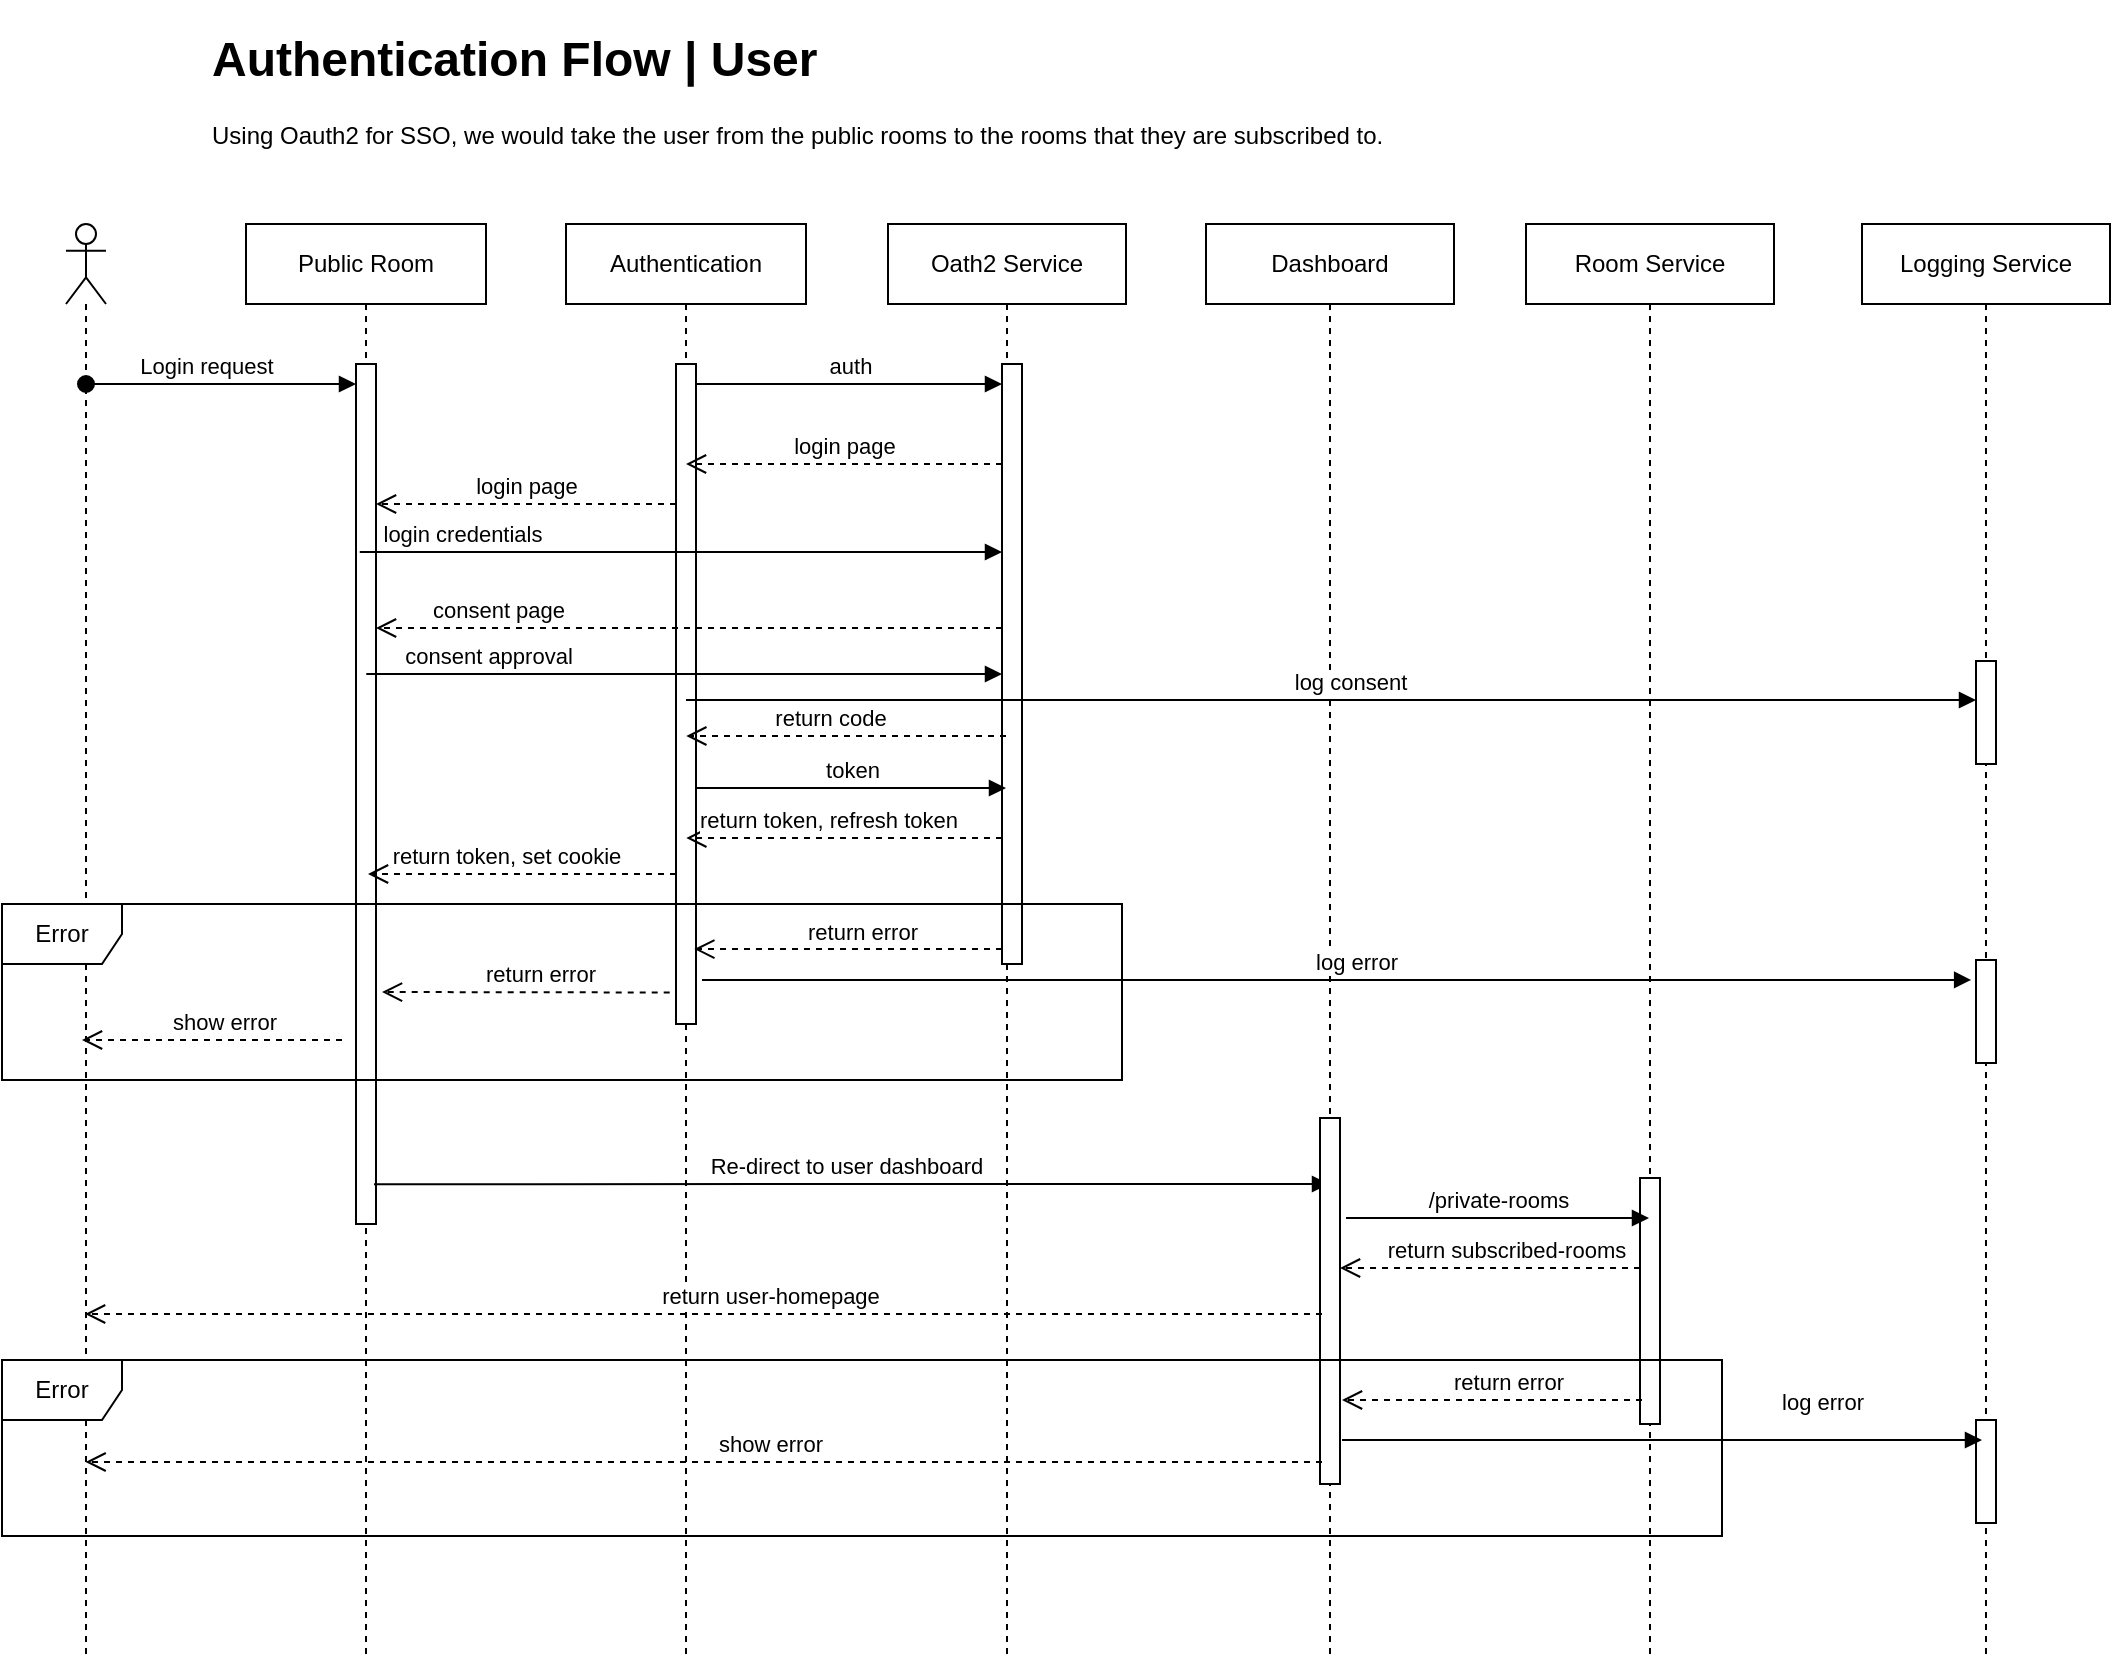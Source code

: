 <mxfile version="22.1.7" type="github" pages="5">
  <diagram name="Authentication Flow | User" id="2YBvvXClWsGukQMizWep">
    <mxGraphModel dx="1290" dy="581" grid="1" gridSize="10" guides="1" tooltips="1" connect="1" arrows="1" fold="1" page="1" pageScale="1" pageWidth="850" pageHeight="1100" math="0" shadow="0">
      <root>
        <mxCell id="0" />
        <mxCell id="1" parent="0" />
        <mxCell id="aM9ryv3xv72pqoxQDRHE-1" value="Public Room" style="shape=umlLifeline;perimeter=lifelinePerimeter;whiteSpace=wrap;html=1;container=0;dropTarget=0;collapsible=0;recursiveResize=0;outlineConnect=0;portConstraint=eastwest;newEdgeStyle={&quot;edgeStyle&quot;:&quot;elbowEdgeStyle&quot;,&quot;elbow&quot;:&quot;vertical&quot;,&quot;curved&quot;:0,&quot;rounded&quot;:0};" parent="1" vertex="1">
          <mxGeometry x="132" y="122" width="120" height="718" as="geometry" />
        </mxCell>
        <mxCell id="aM9ryv3xv72pqoxQDRHE-2" value="" style="html=1;points=[];perimeter=orthogonalPerimeter;outlineConnect=0;targetShapes=umlLifeline;portConstraint=eastwest;newEdgeStyle={&quot;edgeStyle&quot;:&quot;elbowEdgeStyle&quot;,&quot;elbow&quot;:&quot;vertical&quot;,&quot;curved&quot;:0,&quot;rounded&quot;:0};" parent="aM9ryv3xv72pqoxQDRHE-1" vertex="1">
          <mxGeometry x="55" y="70" width="10" height="430" as="geometry" />
        </mxCell>
        <mxCell id="aM9ryv3xv72pqoxQDRHE-5" value="Authentication" style="shape=umlLifeline;perimeter=lifelinePerimeter;whiteSpace=wrap;html=1;container=0;dropTarget=0;collapsible=0;recursiveResize=0;outlineConnect=0;portConstraint=eastwest;newEdgeStyle={&quot;edgeStyle&quot;:&quot;elbowEdgeStyle&quot;,&quot;elbow&quot;:&quot;vertical&quot;,&quot;curved&quot;:0,&quot;rounded&quot;:0};" parent="1" vertex="1">
          <mxGeometry x="292" y="122" width="120" height="718" as="geometry" />
        </mxCell>
        <mxCell id="aM9ryv3xv72pqoxQDRHE-6" value="" style="html=1;points=[];perimeter=orthogonalPerimeter;outlineConnect=0;targetShapes=umlLifeline;portConstraint=eastwest;newEdgeStyle={&quot;edgeStyle&quot;:&quot;elbowEdgeStyle&quot;,&quot;elbow&quot;:&quot;vertical&quot;,&quot;curved&quot;:0,&quot;rounded&quot;:0};" parent="aM9ryv3xv72pqoxQDRHE-5" vertex="1">
          <mxGeometry x="55" y="70" width="10" height="330" as="geometry" />
        </mxCell>
        <mxCell id="aM9ryv3xv72pqoxQDRHE-7" value="auth" style="html=1;verticalAlign=bottom;endArrow=block;edgeStyle=elbowEdgeStyle;elbow=horizontal;curved=0;rounded=0;" parent="1" source="aM9ryv3xv72pqoxQDRHE-6" target="9MlQw0G3-qSkssodWNSf-2" edge="1">
          <mxGeometry relative="1" as="geometry">
            <mxPoint x="371" y="202" as="sourcePoint" />
            <Array as="points">
              <mxPoint x="456" y="202" />
            </Array>
            <mxPoint x="541" y="202" as="targetPoint" />
          </mxGeometry>
        </mxCell>
        <mxCell id="aM9ryv3xv72pqoxQDRHE-8" value="login page" style="html=1;verticalAlign=bottom;endArrow=open;dashed=1;endSize=8;edgeStyle=elbowEdgeStyle;elbow=horizontal;curved=0;rounded=0;" parent="1" source="9MlQw0G3-qSkssodWNSf-2" target="aM9ryv3xv72pqoxQDRHE-5" edge="1">
          <mxGeometry relative="1" as="geometry">
            <mxPoint x="372" y="242" as="targetPoint" />
            <Array as="points">
              <mxPoint x="466" y="242" />
            </Array>
            <mxPoint x="541" y="242" as="sourcePoint" />
          </mxGeometry>
        </mxCell>
        <mxCell id="9MlQw0G3-qSkssodWNSf-1" value="Oath2 Service" style="shape=umlLifeline;perimeter=lifelinePerimeter;whiteSpace=wrap;html=1;container=0;dropTarget=0;collapsible=0;recursiveResize=0;outlineConnect=0;portConstraint=eastwest;newEdgeStyle={&quot;edgeStyle&quot;:&quot;elbowEdgeStyle&quot;,&quot;elbow&quot;:&quot;vertical&quot;,&quot;curved&quot;:0,&quot;rounded&quot;:0};" parent="1" vertex="1">
          <mxGeometry x="453" y="122" width="119" height="718" as="geometry" />
        </mxCell>
        <mxCell id="9MlQw0G3-qSkssodWNSf-2" value="" style="html=1;points=[];perimeter=orthogonalPerimeter;outlineConnect=0;targetShapes=umlLifeline;portConstraint=eastwest;newEdgeStyle={&quot;edgeStyle&quot;:&quot;elbowEdgeStyle&quot;,&quot;elbow&quot;:&quot;vertical&quot;,&quot;curved&quot;:0,&quot;rounded&quot;:0};" parent="9MlQw0G3-qSkssodWNSf-1" vertex="1">
          <mxGeometry x="57" y="70" width="10" height="300" as="geometry" />
        </mxCell>
        <mxCell id="0LYUBqjLZQk0dK4FznEz-1" value="" style="shape=umlLifeline;perimeter=lifelinePerimeter;whiteSpace=wrap;html=1;container=1;dropTarget=0;collapsible=0;recursiveResize=0;outlineConnect=0;portConstraint=eastwest;newEdgeStyle={&quot;curved&quot;:0,&quot;rounded&quot;:0};participant=umlActor;" parent="1" vertex="1">
          <mxGeometry x="42" y="122" width="20" height="718" as="geometry" />
        </mxCell>
        <mxCell id="0LYUBqjLZQk0dK4FznEz-2" value="login page" style="html=1;verticalAlign=bottom;endArrow=open;dashed=1;endSize=8;edgeStyle=elbowEdgeStyle;elbow=horizontal;curved=0;rounded=0;" parent="1" source="aM9ryv3xv72pqoxQDRHE-6" target="aM9ryv3xv72pqoxQDRHE-2" edge="1">
          <mxGeometry relative="1" as="geometry">
            <mxPoint x="202" y="262" as="targetPoint" />
            <Array as="points">
              <mxPoint x="325" y="262" />
            </Array>
            <mxPoint x="342" y="262" as="sourcePoint" />
          </mxGeometry>
        </mxCell>
        <mxCell id="0LYUBqjLZQk0dK4FznEz-3" value="login credentials" style="html=1;verticalAlign=bottom;endArrow=block;edgeStyle=elbowEdgeStyle;elbow=horizontal;curved=0;rounded=0;" parent="1" edge="1">
          <mxGeometry x="-0.683" relative="1" as="geometry">
            <mxPoint x="188.87" y="286" as="sourcePoint" />
            <Array as="points">
              <mxPoint x="316.62" y="286" />
            </Array>
            <mxPoint x="510.0" y="286" as="targetPoint" />
            <mxPoint as="offset" />
          </mxGeometry>
        </mxCell>
        <mxCell id="0LYUBqjLZQk0dK4FznEz-5" value="consent page" style="html=1;verticalAlign=bottom;endArrow=open;dashed=1;endSize=8;edgeStyle=elbowEdgeStyle;elbow=horizontal;curved=0;rounded=0;" parent="1" edge="1">
          <mxGeometry x="0.61" relative="1" as="geometry">
            <mxPoint x="197" y="324" as="targetPoint" />
            <Array as="points">
              <mxPoint x="465" y="324" />
            </Array>
            <mxPoint x="510" y="324" as="sourcePoint" />
            <mxPoint as="offset" />
          </mxGeometry>
        </mxCell>
        <mxCell id="0LYUBqjLZQk0dK4FznEz-7" value="consent approval" style="html=1;verticalAlign=bottom;endArrow=block;edgeStyle=elbowEdgeStyle;elbow=horizontal;curved=0;rounded=0;" parent="1" edge="1">
          <mxGeometry x="-0.62" relative="1" as="geometry">
            <mxPoint x="192.149" y="347" as="sourcePoint" />
            <Array as="points">
              <mxPoint x="232" y="287" />
            </Array>
            <mxPoint x="510.0" y="347" as="targetPoint" />
            <mxPoint as="offset" />
          </mxGeometry>
        </mxCell>
        <mxCell id="0LYUBqjLZQk0dK4FznEz-8" value="return code" style="html=1;verticalAlign=bottom;endArrow=open;dashed=1;endSize=8;edgeStyle=elbowEdgeStyle;elbow=horizontal;curved=0;rounded=0;" parent="1" edge="1">
          <mxGeometry x="0.114" relative="1" as="geometry">
            <mxPoint x="352.149" y="378" as="targetPoint" />
            <Array as="points">
              <mxPoint x="475.5" y="348" />
            </Array>
            <mxPoint x="512.0" y="378" as="sourcePoint" />
            <mxPoint x="1" as="offset" />
          </mxGeometry>
        </mxCell>
        <mxCell id="0LYUBqjLZQk0dK4FznEz-10" value="Login request" style="html=1;verticalAlign=bottom;startArrow=oval;startFill=1;endArrow=block;startSize=8;curved=0;rounded=0;" parent="1" target="aM9ryv3xv72pqoxQDRHE-2" edge="1">
          <mxGeometry x="-0.114" width="60" relative="1" as="geometry">
            <mxPoint x="52" y="202" as="sourcePoint" />
            <mxPoint x="182" y="202" as="targetPoint" />
            <mxPoint as="offset" />
          </mxGeometry>
        </mxCell>
        <mxCell id="0LYUBqjLZQk0dK4FznEz-11" value="Re-direct to user dashboard" style="html=1;verticalAlign=bottom;endArrow=block;edgeStyle=elbowEdgeStyle;elbow=horizontal;curved=0;rounded=0;exitX=0.9;exitY=0.848;exitDx=0;exitDy=0;exitPerimeter=0;" parent="1" edge="1">
          <mxGeometry x="-0.011" relative="1" as="geometry">
            <mxPoint x="196" y="602.08" as="sourcePoint" />
            <Array as="points">
              <mxPoint x="277" y="602" />
            </Array>
            <mxPoint x="673.5" y="602" as="targetPoint" />
            <mxPoint as="offset" />
          </mxGeometry>
        </mxCell>
        <mxCell id="0LYUBqjLZQk0dK4FznEz-12" value="return token, refresh token" style="html=1;verticalAlign=bottom;endArrow=open;dashed=1;endSize=8;edgeStyle=elbowEdgeStyle;elbow=horizontal;curved=0;rounded=0;" parent="1" edge="1">
          <mxGeometry x="0.114" relative="1" as="geometry">
            <mxPoint x="352.149" y="429" as="targetPoint" />
            <Array as="points">
              <mxPoint x="477.5" y="429" />
            </Array>
            <mxPoint x="510.0" y="429" as="sourcePoint" />
            <mxPoint x="1" as="offset" />
          </mxGeometry>
        </mxCell>
        <mxCell id="0LYUBqjLZQk0dK4FznEz-13" value="return token, set cookie" style="html=1;verticalAlign=bottom;endArrow=open;dashed=1;endSize=8;edgeStyle=elbowEdgeStyle;elbow=horizontal;curved=0;rounded=0;" parent="1" edge="1">
          <mxGeometry x="0.114" relative="1" as="geometry">
            <mxPoint x="193" y="447" as="targetPoint" />
            <Array as="points">
              <mxPoint x="297.5" y="447" />
            </Array>
            <mxPoint x="347" y="447" as="sourcePoint" />
            <mxPoint x="1" as="offset" />
          </mxGeometry>
        </mxCell>
        <mxCell id="0LYUBqjLZQk0dK4FznEz-20" value="token" style="html=1;verticalAlign=bottom;endArrow=block;edgeStyle=elbowEdgeStyle;elbow=horizontal;curved=0;rounded=0;" parent="1" edge="1">
          <mxGeometry relative="1" as="geometry">
            <mxPoint x="357" y="404" as="sourcePoint" />
            <Array as="points">
              <mxPoint x="461" y="434" />
            </Array>
            <mxPoint x="512.0" y="404" as="targetPoint" />
          </mxGeometry>
        </mxCell>
        <mxCell id="0LYUBqjLZQk0dK4FznEz-21" value="Dashboard" style="shape=umlLifeline;perimeter=lifelinePerimeter;whiteSpace=wrap;html=1;container=0;dropTarget=0;collapsible=0;recursiveResize=0;outlineConnect=0;portConstraint=eastwest;newEdgeStyle={&quot;edgeStyle&quot;:&quot;elbowEdgeStyle&quot;,&quot;elbow&quot;:&quot;vertical&quot;,&quot;curved&quot;:0,&quot;rounded&quot;:0};" parent="1" vertex="1">
          <mxGeometry x="612" y="122" width="124" height="718" as="geometry" />
        </mxCell>
        <mxCell id="0LYUBqjLZQk0dK4FznEz-22" value="" style="html=1;points=[];perimeter=orthogonalPerimeter;outlineConnect=0;targetShapes=umlLifeline;portConstraint=eastwest;newEdgeStyle={&quot;edgeStyle&quot;:&quot;elbowEdgeStyle&quot;,&quot;elbow&quot;:&quot;vertical&quot;,&quot;curved&quot;:0,&quot;rounded&quot;:0};" parent="0LYUBqjLZQk0dK4FznEz-21" vertex="1">
          <mxGeometry x="57" y="447" width="10" height="183" as="geometry" />
        </mxCell>
        <mxCell id="0LYUBqjLZQk0dK4FznEz-23" value="Room Service" style="shape=umlLifeline;perimeter=lifelinePerimeter;whiteSpace=wrap;html=1;container=0;dropTarget=0;collapsible=0;recursiveResize=0;outlineConnect=0;portConstraint=eastwest;newEdgeStyle={&quot;edgeStyle&quot;:&quot;elbowEdgeStyle&quot;,&quot;elbow&quot;:&quot;vertical&quot;,&quot;curved&quot;:0,&quot;rounded&quot;:0};" parent="1" vertex="1">
          <mxGeometry x="772" y="122" width="124" height="718" as="geometry" />
        </mxCell>
        <mxCell id="0LYUBqjLZQk0dK4FznEz-24" value="" style="html=1;points=[];perimeter=orthogonalPerimeter;outlineConnect=0;targetShapes=umlLifeline;portConstraint=eastwest;newEdgeStyle={&quot;edgeStyle&quot;:&quot;elbowEdgeStyle&quot;,&quot;elbow&quot;:&quot;vertical&quot;,&quot;curved&quot;:0,&quot;rounded&quot;:0};" parent="0LYUBqjLZQk0dK4FznEz-23" vertex="1">
          <mxGeometry x="57" y="477" width="10" height="123" as="geometry" />
        </mxCell>
        <mxCell id="0LYUBqjLZQk0dK4FznEz-25" value="/private-rooms" style="html=1;verticalAlign=bottom;endArrow=block;edgeStyle=elbowEdgeStyle;elbow=horizontal;curved=0;rounded=0;" parent="1" edge="1">
          <mxGeometry relative="1" as="geometry">
            <mxPoint x="682" y="619" as="sourcePoint" />
            <Array as="points">
              <mxPoint x="786" y="649" />
            </Array>
            <mxPoint x="833.5" y="619" as="targetPoint" />
          </mxGeometry>
        </mxCell>
        <mxCell id="0LYUBqjLZQk0dK4FznEz-26" value="return subscribed-rooms" style="html=1;verticalAlign=bottom;endArrow=open;dashed=1;endSize=8;edgeStyle=elbowEdgeStyle;elbow=horizontal;curved=0;rounded=0;" parent="1" edge="1">
          <mxGeometry x="-0.107" relative="1" as="geometry">
            <mxPoint x="679" y="644" as="targetPoint" />
            <Array as="points">
              <mxPoint x="807.35" y="644" />
            </Array>
            <mxPoint x="829" y="644" as="sourcePoint" />
            <mxPoint as="offset" />
          </mxGeometry>
        </mxCell>
        <mxCell id="0LYUBqjLZQk0dK4FznEz-31" value="&lt;h1&gt;Authentication Flow | User&lt;br&gt;&lt;/h1&gt;&lt;div&gt;Using Oauth2 for SSO, we would take the user from the public rooms to the rooms that they are subscribed to.&lt;/div&gt;" style="text;html=1;strokeColor=none;fillColor=none;spacing=5;spacingTop=-20;whiteSpace=wrap;overflow=hidden;rounded=0;" parent="1" vertex="1">
          <mxGeometry x="110" y="20" width="720" height="80" as="geometry" />
        </mxCell>
        <mxCell id="0LYUBqjLZQk0dK4FznEz-34" value="return user-homepage" style="html=1;verticalAlign=bottom;endArrow=open;dashed=1;endSize=8;edgeStyle=elbowEdgeStyle;elbow=horizontal;curved=0;rounded=0;" parent="1" edge="1">
          <mxGeometry x="-0.107" relative="1" as="geometry">
            <mxPoint x="51.548" y="667" as="targetPoint" />
            <Array as="points">
              <mxPoint x="648.35" y="667" />
            </Array>
            <mxPoint x="670" y="667" as="sourcePoint" />
            <mxPoint as="offset" />
          </mxGeometry>
        </mxCell>
        <mxCell id="0LYUBqjLZQk0dK4FznEz-35" value="Error" style="shape=umlFrame;whiteSpace=wrap;html=1;pointerEvents=0;" parent="1" vertex="1">
          <mxGeometry x="10" y="462" width="560" height="88" as="geometry" />
        </mxCell>
        <mxCell id="0LYUBqjLZQk0dK4FznEz-36" value="return error" style="html=1;verticalAlign=bottom;endArrow=open;dashed=1;endSize=8;edgeStyle=elbowEdgeStyle;elbow=horizontal;curved=0;rounded=0;" parent="1" source="9MlQw0G3-qSkssodWNSf-2" edge="1">
          <mxGeometry x="-0.09" relative="1" as="geometry">
            <mxPoint x="356.149" y="484.52" as="targetPoint" />
            <Array as="points">
              <mxPoint x="481.5" y="484.52" />
            </Array>
            <mxPoint x="500" y="480" as="sourcePoint" />
            <mxPoint as="offset" />
          </mxGeometry>
        </mxCell>
        <mxCell id="0LYUBqjLZQk0dK4FznEz-37" value="return error" style="html=1;verticalAlign=bottom;endArrow=open;dashed=1;endSize=8;edgeStyle=elbowEdgeStyle;elbow=horizontal;curved=0;rounded=0;" parent="1" edge="1">
          <mxGeometry x="-0.09" relative="1" as="geometry">
            <mxPoint x="200" y="506" as="targetPoint" />
            <Array as="points">
              <mxPoint x="315.35" y="505.72" />
            </Array>
            <mxPoint x="343.85" y="506.2" as="sourcePoint" />
            <mxPoint as="offset" />
          </mxGeometry>
        </mxCell>
        <mxCell id="0LYUBqjLZQk0dK4FznEz-38" value="show error" style="html=1;verticalAlign=bottom;endArrow=open;dashed=1;endSize=8;edgeStyle=elbowEdgeStyle;elbow=horizontal;curved=0;rounded=0;" parent="1" edge="1">
          <mxGeometry x="-0.09" relative="1" as="geometry">
            <mxPoint x="50" y="530" as="targetPoint" />
            <Array as="points">
              <mxPoint x="165.35" y="529.72" />
            </Array>
            <mxPoint x="180" y="530" as="sourcePoint" />
            <mxPoint as="offset" />
          </mxGeometry>
        </mxCell>
        <mxCell id="0LYUBqjLZQk0dK4FznEz-40" value="Error" style="shape=umlFrame;whiteSpace=wrap;html=1;pointerEvents=0;" parent="1" vertex="1">
          <mxGeometry x="10" y="690" width="860" height="88" as="geometry" />
        </mxCell>
        <mxCell id="0LYUBqjLZQk0dK4FznEz-41" value="return error" style="html=1;verticalAlign=bottom;endArrow=open;dashed=1;endSize=8;edgeStyle=elbowEdgeStyle;elbow=horizontal;curved=0;rounded=0;" parent="1" edge="1">
          <mxGeometry x="-0.107" relative="1" as="geometry">
            <mxPoint x="680" y="710" as="targetPoint" />
            <Array as="points">
              <mxPoint x="808.35" y="710" />
            </Array>
            <mxPoint x="830" y="710" as="sourcePoint" />
            <mxPoint as="offset" />
          </mxGeometry>
        </mxCell>
        <mxCell id="0LYUBqjLZQk0dK4FznEz-42" value="show error" style="html=1;verticalAlign=bottom;endArrow=open;dashed=1;endSize=8;edgeStyle=elbowEdgeStyle;elbow=horizontal;curved=0;rounded=0;" parent="1" edge="1">
          <mxGeometry x="-0.107" relative="1" as="geometry">
            <mxPoint x="51.786" y="741" as="targetPoint" />
            <Array as="points">
              <mxPoint x="648.35" y="741" />
            </Array>
            <mxPoint x="670" y="741" as="sourcePoint" />
            <mxPoint as="offset" />
          </mxGeometry>
        </mxCell>
        <mxCell id="0LYUBqjLZQk0dK4FznEz-43" value="Logging Service" style="shape=umlLifeline;perimeter=lifelinePerimeter;whiteSpace=wrap;html=1;container=0;dropTarget=0;collapsible=0;recursiveResize=0;outlineConnect=0;portConstraint=eastwest;newEdgeStyle={&quot;edgeStyle&quot;:&quot;elbowEdgeStyle&quot;,&quot;elbow&quot;:&quot;vertical&quot;,&quot;curved&quot;:0,&quot;rounded&quot;:0};" parent="1" vertex="1">
          <mxGeometry x="940" y="122" width="124" height="718" as="geometry" />
        </mxCell>
        <mxCell id="0LYUBqjLZQk0dK4FznEz-48" style="edgeStyle=elbowEdgeStyle;rounded=0;orthogonalLoop=1;jettySize=auto;html=1;elbow=vertical;curved=0;" parent="0LYUBqjLZQk0dK4FznEz-43" source="0LYUBqjLZQk0dK4FznEz-44" target="0LYUBqjLZQk0dK4FznEz-43" edge="1">
          <mxGeometry relative="1" as="geometry" />
        </mxCell>
        <mxCell id="0LYUBqjLZQk0dK4FznEz-44" value="" style="html=1;points=[];perimeter=orthogonalPerimeter;outlineConnect=0;targetShapes=umlLifeline;portConstraint=eastwest;newEdgeStyle={&quot;edgeStyle&quot;:&quot;elbowEdgeStyle&quot;,&quot;elbow&quot;:&quot;vertical&quot;,&quot;curved&quot;:0,&quot;rounded&quot;:0};" parent="0LYUBqjLZQk0dK4FznEz-43" vertex="1">
          <mxGeometry x="57" y="218.5" width="10" height="51.5" as="geometry" />
        </mxCell>
        <mxCell id="0LYUBqjLZQk0dK4FznEz-47" value="" style="html=1;points=[];perimeter=orthogonalPerimeter;outlineConnect=0;targetShapes=umlLifeline;portConstraint=eastwest;newEdgeStyle={&quot;edgeStyle&quot;:&quot;elbowEdgeStyle&quot;,&quot;elbow&quot;:&quot;vertical&quot;,&quot;curved&quot;:0,&quot;rounded&quot;:0};" parent="0LYUBqjLZQk0dK4FznEz-43" vertex="1">
          <mxGeometry x="57" y="368" width="10" height="51.5" as="geometry" />
        </mxCell>
        <mxCell id="0LYUBqjLZQk0dK4FznEz-50" value="" style="html=1;points=[];perimeter=orthogonalPerimeter;outlineConnect=0;targetShapes=umlLifeline;portConstraint=eastwest;newEdgeStyle={&quot;edgeStyle&quot;:&quot;elbowEdgeStyle&quot;,&quot;elbow&quot;:&quot;vertical&quot;,&quot;curved&quot;:0,&quot;rounded&quot;:0};" parent="0LYUBqjLZQk0dK4FznEz-43" vertex="1">
          <mxGeometry x="57" y="598" width="10" height="51.5" as="geometry" />
        </mxCell>
        <mxCell id="0LYUBqjLZQk0dK4FznEz-45" value="log consent" style="html=1;verticalAlign=bottom;endArrow=block;edgeStyle=elbowEdgeStyle;elbow=horizontal;curved=0;rounded=0;" parent="1" source="aM9ryv3xv72pqoxQDRHE-5" target="0LYUBqjLZQk0dK4FznEz-44" edge="1">
          <mxGeometry x="0.03" relative="1" as="geometry">
            <mxPoint x="520" y="360" as="sourcePoint" />
            <Array as="points">
              <mxPoint x="995" y="360" />
            </Array>
            <mxPoint x="994.67" y="431.361" as="targetPoint" />
            <mxPoint as="offset" />
          </mxGeometry>
        </mxCell>
        <mxCell id="0LYUBqjLZQk0dK4FznEz-46" value="log error" style="html=1;verticalAlign=bottom;endArrow=block;edgeStyle=elbowEdgeStyle;elbow=horizontal;curved=0;rounded=0;entryX=-0.243;entryY=0.194;entryDx=0;entryDy=0;entryPerimeter=0;" parent="1" target="0LYUBqjLZQk0dK4FznEz-47" edge="1">
          <mxGeometry x="0.03" relative="1" as="geometry">
            <mxPoint x="360" y="500" as="sourcePoint" />
            <Array as="points" />
            <mxPoint x="990" y="500" as="targetPoint" />
            <mxPoint as="offset" />
          </mxGeometry>
        </mxCell>
        <mxCell id="0LYUBqjLZQk0dK4FznEz-49" value="log error" style="html=1;verticalAlign=bottom;endArrow=block;edgeStyle=elbowEdgeStyle;elbow=horizontal;curved=0;rounded=0;exitX=1.1;exitY=0.88;exitDx=0;exitDy=0;exitPerimeter=0;" parent="1" source="0LYUBqjLZQk0dK4FznEz-22" edge="1">
          <mxGeometry x="0.5" y="10" relative="1" as="geometry">
            <mxPoint x="490" y="730" as="sourcePoint" />
            <Array as="points" />
            <mxPoint x="1000" y="730" as="targetPoint" />
            <mxPoint as="offset" />
          </mxGeometry>
        </mxCell>
      </root>
    </mxGraphModel>
  </diagram>
  <diagram id="udZ1hF8nDOLva1PLGAQP" name="Enquiry Flow | Visitor">
    <mxGraphModel dx="1290" dy="581" grid="1" gridSize="10" guides="1" tooltips="1" connect="1" arrows="1" fold="1" page="1" pageScale="1" pageWidth="827" pageHeight="1169" math="0" shadow="0">
      <root>
        <mxCell id="0" />
        <mxCell id="1" parent="0" />
        <mxCell id="wGr1LgJqItd-QdRC6Vg9-1" value="Public Room" style="shape=umlLifeline;perimeter=lifelinePerimeter;whiteSpace=wrap;html=1;container=0;dropTarget=0;collapsible=0;recursiveResize=0;outlineConnect=0;portConstraint=eastwest;newEdgeStyle={&quot;edgeStyle&quot;:&quot;elbowEdgeStyle&quot;,&quot;elbow&quot;:&quot;vertical&quot;,&quot;curved&quot;:0,&quot;rounded&quot;:0};" parent="1" vertex="1">
          <mxGeometry x="120" y="122" width="120" height="558" as="geometry" />
        </mxCell>
        <mxCell id="wGr1LgJqItd-QdRC6Vg9-2" value="" style="html=1;points=[];perimeter=orthogonalPerimeter;outlineConnect=0;targetShapes=umlLifeline;portConstraint=eastwest;newEdgeStyle={&quot;edgeStyle&quot;:&quot;elbowEdgeStyle&quot;,&quot;elbow&quot;:&quot;vertical&quot;,&quot;curved&quot;:0,&quot;rounded&quot;:0};" parent="wGr1LgJqItd-QdRC6Vg9-1" vertex="1">
          <mxGeometry x="55" y="70" width="10" height="470" as="geometry" />
        </mxCell>
        <mxCell id="wGr1LgJqItd-QdRC6Vg9-3" value="Enquiry Service" style="shape=umlLifeline;perimeter=lifelinePerimeter;whiteSpace=wrap;html=1;container=0;dropTarget=0;collapsible=0;recursiveResize=0;outlineConnect=0;portConstraint=eastwest;newEdgeStyle={&quot;edgeStyle&quot;:&quot;elbowEdgeStyle&quot;,&quot;elbow&quot;:&quot;vertical&quot;,&quot;curved&quot;:0,&quot;rounded&quot;:0};" parent="1" vertex="1">
          <mxGeometry x="280" y="122" width="120" height="558" as="geometry" />
        </mxCell>
        <mxCell id="wGr1LgJqItd-QdRC6Vg9-4" value="" style="html=1;points=[];perimeter=orthogonalPerimeter;outlineConnect=0;targetShapes=umlLifeline;portConstraint=eastwest;newEdgeStyle={&quot;edgeStyle&quot;:&quot;elbowEdgeStyle&quot;,&quot;elbow&quot;:&quot;vertical&quot;,&quot;curved&quot;:0,&quot;rounded&quot;:0};" parent="wGr1LgJqItd-QdRC6Vg9-3" vertex="1">
          <mxGeometry x="55" y="80" width="10" height="440" as="geometry" />
        </mxCell>
        <mxCell id="wGr1LgJqItd-QdRC6Vg9-9" value="" style="shape=umlLifeline;perimeter=lifelinePerimeter;whiteSpace=wrap;html=1;container=1;dropTarget=0;collapsible=0;recursiveResize=0;outlineConnect=0;portConstraint=eastwest;newEdgeStyle={&quot;curved&quot;:0,&quot;rounded&quot;:0};participant=umlActor;" parent="1" vertex="1">
          <mxGeometry x="42" y="122" width="20" height="558" as="geometry" />
        </mxCell>
        <mxCell id="wGr1LgJqItd-QdRC6Vg9-15" value="Enquiry request" style="html=1;verticalAlign=bottom;startArrow=oval;startFill=1;endArrow=block;startSize=8;curved=0;rounded=0;" parent="1" target="wGr1LgJqItd-QdRC6Vg9-2" edge="1">
          <mxGeometry x="-0.114" width="60" relative="1" as="geometry">
            <mxPoint x="52" y="202" as="sourcePoint" />
            <mxPoint x="182" y="202" as="targetPoint" />
            <mxPoint as="offset" />
          </mxGeometry>
        </mxCell>
        <mxCell id="wGr1LgJqItd-QdRC6Vg9-26" value="&lt;h1&gt;Enquiry Flow | Visitor&lt;/h1&gt;&lt;div&gt;Flow for visitors in public rooms&lt;/div&gt;" style="text;html=1;strokeColor=none;fillColor=none;spacing=5;spacingTop=-20;whiteSpace=wrap;overflow=hidden;rounded=0;" parent="1" vertex="1">
          <mxGeometry x="110" y="20" width="720" height="80" as="geometry" />
        </mxCell>
        <mxCell id="wGr1LgJqItd-QdRC6Vg9-33" value="Logging Service" style="shape=umlLifeline;perimeter=lifelinePerimeter;whiteSpace=wrap;html=1;container=0;dropTarget=0;collapsible=0;recursiveResize=0;outlineConnect=0;portConstraint=eastwest;newEdgeStyle={&quot;edgeStyle&quot;:&quot;elbowEdgeStyle&quot;,&quot;elbow&quot;:&quot;vertical&quot;,&quot;curved&quot;:0,&quot;rounded&quot;:0};" parent="1" vertex="1">
          <mxGeometry x="912" y="122" width="124" height="558" as="geometry" />
        </mxCell>
        <mxCell id="wGr1LgJqItd-QdRC6Vg9-34" style="edgeStyle=elbowEdgeStyle;rounded=0;orthogonalLoop=1;jettySize=auto;html=1;elbow=vertical;curved=0;" parent="wGr1LgJqItd-QdRC6Vg9-33" source="wGr1LgJqItd-QdRC6Vg9-35" edge="1">
          <mxGeometry relative="1" as="geometry">
            <mxPoint x="61.5" y="226" as="targetPoint" />
          </mxGeometry>
        </mxCell>
        <mxCell id="wGr1LgJqItd-QdRC6Vg9-35" value="" style="html=1;points=[];perimeter=orthogonalPerimeter;outlineConnect=0;targetShapes=umlLifeline;portConstraint=eastwest;newEdgeStyle={&quot;edgeStyle&quot;:&quot;elbowEdgeStyle&quot;,&quot;elbow&quot;:&quot;vertical&quot;,&quot;curved&quot;:0,&quot;rounded&quot;:0};" parent="wGr1LgJqItd-QdRC6Vg9-33" vertex="1">
          <mxGeometry x="57" y="200" width="10" height="160" as="geometry" />
        </mxCell>
        <mxCell id="nYv8po_MdXPaH2AzmzNs-4" value="/POST enquiry" style="html=1;verticalAlign=bottom;endArrow=block;curved=0;rounded=0;" parent="1" edge="1">
          <mxGeometry width="80" relative="1" as="geometry">
            <mxPoint x="190" y="221" as="sourcePoint" />
            <mxPoint x="339.5" y="221" as="targetPoint" />
          </mxGeometry>
        </mxCell>
        <mxCell id="nYv8po_MdXPaH2AzmzNs-5" value="/find-user-details" style="html=1;verticalAlign=bottom;endArrow=block;curved=0;rounded=0;" parent="1" target="nYv8po_MdXPaH2AzmzNs-7" edge="1">
          <mxGeometry width="80" relative="1" as="geometry">
            <mxPoint x="350" y="322" as="sourcePoint" />
            <mxPoint x="490" y="322" as="targetPoint" />
          </mxGeometry>
        </mxCell>
        <mxCell id="nYv8po_MdXPaH2AzmzNs-6" value="User Service" style="shape=umlLifeline;perimeter=lifelinePerimeter;whiteSpace=wrap;html=1;container=0;dropTarget=0;collapsible=0;recursiveResize=0;outlineConnect=0;portConstraint=eastwest;newEdgeStyle={&quot;edgeStyle&quot;:&quot;elbowEdgeStyle&quot;,&quot;elbow&quot;:&quot;vertical&quot;,&quot;curved&quot;:0,&quot;rounded&quot;:0};" parent="1" vertex="1">
          <mxGeometry x="440" y="122" width="120" height="558" as="geometry" />
        </mxCell>
        <mxCell id="nYv8po_MdXPaH2AzmzNs-7" value="" style="html=1;points=[];perimeter=orthogonalPerimeter;outlineConnect=0;targetShapes=umlLifeline;portConstraint=eastwest;newEdgeStyle={&quot;edgeStyle&quot;:&quot;elbowEdgeStyle&quot;,&quot;elbow&quot;:&quot;vertical&quot;,&quot;curved&quot;:0,&quot;rounded&quot;:0};" parent="nYv8po_MdXPaH2AzmzNs-6" vertex="1">
          <mxGeometry x="55" y="182" width="10" height="130" as="geometry" />
        </mxCell>
        <mxCell id="nYv8po_MdXPaH2AzmzNs-8" value="return public-room-owner" style="html=1;verticalAlign=bottom;endArrow=open;dashed=1;endSize=8;curved=0;rounded=0;" parent="1" edge="1">
          <mxGeometry relative="1" as="geometry">
            <mxPoint x="493" y="350" as="sourcePoint" />
            <mxPoint x="342.5" y="350" as="targetPoint" />
          </mxGeometry>
        </mxCell>
        <mxCell id="nYv8po_MdXPaH2AzmzNs-9" value="error" style="shape=umlFrame;whiteSpace=wrap;html=1;pointerEvents=0;" parent="1" vertex="1">
          <mxGeometry x="20" y="372" width="560" height="90" as="geometry" />
        </mxCell>
        <mxCell id="nYv8po_MdXPaH2AzmzNs-10" value="log user-details-request" style="html=1;verticalAlign=bottom;endArrow=block;curved=0;rounded=0;" parent="1" target="wGr1LgJqItd-QdRC6Vg9-35" edge="1">
          <mxGeometry x="-0.493" width="80" relative="1" as="geometry">
            <mxPoint x="510" y="335" as="sourcePoint" />
            <mxPoint x="690" y="342" as="targetPoint" />
            <mxPoint x="1" as="offset" />
          </mxGeometry>
        </mxCell>
        <mxCell id="nYv8po_MdXPaH2AzmzNs-11" value="return error" style="html=1;verticalAlign=bottom;endArrow=open;dashed=1;endSize=8;curved=0;rounded=0;" parent="1" source="nYv8po_MdXPaH2AzmzNs-7" edge="1">
          <mxGeometry relative="1" as="geometry">
            <mxPoint x="480" y="402" as="sourcePoint" />
            <mxPoint x="349.5" y="402" as="targetPoint" />
          </mxGeometry>
        </mxCell>
        <mxCell id="nYv8po_MdXPaH2AzmzNs-12" value="return error" style="html=1;verticalAlign=bottom;endArrow=open;dashed=1;endSize=8;curved=0;rounded=0;" parent="1" edge="1">
          <mxGeometry relative="1" as="geometry">
            <mxPoint x="330.5" y="423" as="sourcePoint" />
            <mxPoint x="180" y="423" as="targetPoint" />
          </mxGeometry>
        </mxCell>
        <mxCell id="nYv8po_MdXPaH2AzmzNs-13" value="log error" style="html=1;verticalAlign=bottom;endArrow=block;curved=0;rounded=0;" parent="1" edge="1">
          <mxGeometry width="80" relative="1" as="geometry">
            <mxPoint x="505" y="410" as="sourcePoint" />
            <mxPoint x="969" y="410" as="targetPoint" />
          </mxGeometry>
        </mxCell>
        <mxCell id="nYv8po_MdXPaH2AzmzNs-16" value="log user-details-response" style="html=1;verticalAlign=bottom;endArrow=block;curved=0;rounded=0;" parent="1" target="wGr1LgJqItd-QdRC6Vg9-33" edge="1">
          <mxGeometry x="-0.505" y="1" width="80" relative="1" as="geometry">
            <mxPoint x="505" y="359" as="sourcePoint" />
            <mxPoint x="819" y="359" as="targetPoint" />
            <mxPoint as="offset" />
          </mxGeometry>
        </mxCell>
        <mxCell id="nYv8po_MdXPaH2AzmzNs-19" value="validate-fail" style="shape=umlFrame;whiteSpace=wrap;html=1;pointerEvents=0;" parent="1" vertex="1">
          <mxGeometry x="20" y="240" width="360" height="60" as="geometry" />
        </mxCell>
        <mxCell id="nYv8po_MdXPaH2AzmzNs-20" value="validation-error" style="html=1;verticalAlign=bottom;endArrow=open;dashed=1;endSize=8;curved=0;rounded=0;" parent="1" edge="1">
          <mxGeometry relative="1" as="geometry">
            <mxPoint x="330.5" y="264.5" as="sourcePoint" />
            <mxPoint x="180" y="264.5" as="targetPoint" />
          </mxGeometry>
        </mxCell>
        <mxCell id="nYv8po_MdXPaH2AzmzNs-23" value="/notify-user" style="html=1;verticalAlign=bottom;endArrow=block;curved=0;rounded=0;" parent="1" edge="1">
          <mxGeometry width="80" relative="1" as="geometry">
            <mxPoint x="345.25" y="490" as="sourcePoint" />
            <mxPoint x="654.75" y="490" as="targetPoint" />
          </mxGeometry>
        </mxCell>
        <mxCell id="nYv8po_MdXPaH2AzmzNs-24" value="Notification Service" style="shape=umlLifeline;perimeter=lifelinePerimeter;whiteSpace=wrap;html=1;container=0;dropTarget=0;collapsible=0;recursiveResize=0;outlineConnect=0;portConstraint=eastwest;newEdgeStyle={&quot;edgeStyle&quot;:&quot;elbowEdgeStyle&quot;,&quot;elbow&quot;:&quot;vertical&quot;,&quot;curved&quot;:0,&quot;rounded&quot;:0};" parent="1" vertex="1">
          <mxGeometry x="600" y="122" width="120" height="558" as="geometry" />
        </mxCell>
        <mxCell id="nYv8po_MdXPaH2AzmzNs-25" value="" style="html=1;points=[];perimeter=orthogonalPerimeter;outlineConnect=0;targetShapes=umlLifeline;portConstraint=eastwest;newEdgeStyle={&quot;edgeStyle&quot;:&quot;elbowEdgeStyle&quot;,&quot;elbow&quot;:&quot;vertical&quot;,&quot;curved&quot;:0,&quot;rounded&quot;:0};" parent="nYv8po_MdXPaH2AzmzNs-24" vertex="1">
          <mxGeometry x="55" y="350" width="10" height="60" as="geometry" />
        </mxCell>
        <mxCell id="nYv8po_MdXPaH2AzmzNs-27" value="return success message" style="html=1;verticalAlign=bottom;endArrow=open;dashed=1;endSize=8;curved=0;rounded=0;exitX=0.5;exitY=0.488;exitDx=0;exitDy=0;exitPerimeter=0;" parent="1" edge="1">
          <mxGeometry relative="1" as="geometry">
            <mxPoint x="660" y="515.256" as="sourcePoint" />
            <mxPoint x="340.167" y="515.256" as="targetPoint" />
          </mxGeometry>
        </mxCell>
        <mxCell id="nYv8po_MdXPaH2AzmzNs-28" value="Authentication" style="shape=umlLifeline;perimeter=lifelinePerimeter;whiteSpace=wrap;html=1;container=0;dropTarget=0;collapsible=0;recursiveResize=0;outlineConnect=0;portConstraint=eastwest;newEdgeStyle={&quot;edgeStyle&quot;:&quot;elbowEdgeStyle&quot;,&quot;elbow&quot;:&quot;vertical&quot;,&quot;curved&quot;:0,&quot;rounded&quot;:0};" parent="1" vertex="1">
          <mxGeometry x="762" y="122" width="120" height="558" as="geometry" />
        </mxCell>
        <mxCell id="nYv8po_MdXPaH2AzmzNs-29" value="" style="html=1;points=[];perimeter=orthogonalPerimeter;outlineConnect=0;targetShapes=umlLifeline;portConstraint=eastwest;newEdgeStyle={&quot;edgeStyle&quot;:&quot;elbowEdgeStyle&quot;,&quot;elbow&quot;:&quot;vertical&quot;,&quot;curved&quot;:0,&quot;rounded&quot;:0};" parent="nYv8po_MdXPaH2AzmzNs-28" vertex="1">
          <mxGeometry x="55" y="410" width="10" height="82" as="geometry" />
        </mxCell>
        <mxCell id="Dt7qnreRXAbCcIsjnuUg-1" value="/generate-token" style="html=1;verticalAlign=bottom;endArrow=block;curved=0;rounded=0;" parent="1" edge="1">
          <mxGeometry width="80" relative="1" as="geometry">
            <mxPoint x="345.25" y="556" as="sourcePoint" />
            <mxPoint x="821.5" y="556.0" as="targetPoint" />
          </mxGeometry>
        </mxCell>
        <mxCell id="Dt7qnreRXAbCcIsjnuUg-2" value="return visitor-token" style="html=1;verticalAlign=bottom;endArrow=open;dashed=1;endSize=8;curved=0;rounded=0;exitX=0.5;exitY=0.488;exitDx=0;exitDy=0;exitPerimeter=0;" parent="1" edge="1">
          <mxGeometry relative="1" as="geometry">
            <mxPoint x="819.92" y="579.996" as="sourcePoint" />
            <mxPoint x="339.324" y="579.996" as="targetPoint" />
          </mxGeometry>
        </mxCell>
        <mxCell id="Dt7qnreRXAbCcIsjnuUg-3" value="set visitor-token cookie" style="html=1;verticalAlign=bottom;endArrow=open;dashed=1;endSize=8;curved=0;rounded=0;" parent="1" edge="1">
          <mxGeometry relative="1" as="geometry">
            <mxPoint x="340" y="600" as="sourcePoint" />
            <mxPoint x="180" y="600" as="targetPoint" />
          </mxGeometry>
        </mxCell>
        <mxCell id="Dt7qnreRXAbCcIsjnuUg-4" value="show success" style="html=1;verticalAlign=bottom;endArrow=open;dashed=1;endSize=8;curved=0;rounded=0;" parent="1" edge="1">
          <mxGeometry relative="1" as="geometry">
            <mxPoint x="170" y="620" as="sourcePoint" />
            <mxPoint x="50" y="620" as="targetPoint" />
          </mxGeometry>
        </mxCell>
        <mxCell id="zyWQan_nzBc8k_TRlPD8-1" value="show validation error" style="html=1;verticalAlign=bottom;endArrow=open;dashed=1;endSize=8;curved=0;rounded=0;" parent="1" edge="1">
          <mxGeometry relative="1" as="geometry">
            <mxPoint x="170" y="289" as="sourcePoint" />
            <mxPoint x="50" y="288.5" as="targetPoint" />
          </mxGeometry>
        </mxCell>
        <mxCell id="zyWQan_nzBc8k_TRlPD8-2" value="show error" style="html=1;verticalAlign=bottom;endArrow=open;dashed=1;endSize=8;curved=0;rounded=0;" parent="1" edge="1">
          <mxGeometry relative="1" as="geometry">
            <mxPoint x="170" y="440" as="sourcePoint" />
            <mxPoint x="50" y="440" as="targetPoint" />
          </mxGeometry>
        </mxCell>
      </root>
    </mxGraphModel>
  </diagram>
  <diagram id="POtnxiZByTWqctaH7iP5" name="Create Public Page | Teacher">
    <mxGraphModel dx="1720" dy="775" grid="1" gridSize="10" guides="1" tooltips="1" connect="1" arrows="1" fold="1" page="1" pageScale="1" pageWidth="827" pageHeight="1169" math="0" shadow="0">
      <root>
        <mxCell id="0" />
        <mxCell id="1" parent="0" />
        <mxCell id="LEUO8bhDPMGK-r4Yuf3Q-1" value="Dashboard" style="shape=umlLifeline;perimeter=lifelinePerimeter;whiteSpace=wrap;html=1;container=0;dropTarget=0;collapsible=0;recursiveResize=0;outlineConnect=0;portConstraint=eastwest;newEdgeStyle={&quot;edgeStyle&quot;:&quot;elbowEdgeStyle&quot;,&quot;elbow&quot;:&quot;vertical&quot;,&quot;curved&quot;:0,&quot;rounded&quot;:0};" vertex="1" parent="1">
          <mxGeometry x="120" y="122" width="120" height="1638" as="geometry" />
        </mxCell>
        <mxCell id="LEUO8bhDPMGK-r4Yuf3Q-2" value="" style="html=1;points=[];perimeter=orthogonalPerimeter;outlineConnect=0;targetShapes=umlLifeline;portConstraint=eastwest;newEdgeStyle={&quot;edgeStyle&quot;:&quot;elbowEdgeStyle&quot;,&quot;elbow&quot;:&quot;vertical&quot;,&quot;curved&quot;:0,&quot;rounded&quot;:0};" vertex="1" parent="LEUO8bhDPMGK-r4Yuf3Q-1">
          <mxGeometry x="55" y="70" width="10" height="150" as="geometry" />
        </mxCell>
        <mxCell id="LEUO8bhDPMGK-r4Yuf3Q-3" value="Authentication" style="shape=umlLifeline;perimeter=lifelinePerimeter;whiteSpace=wrap;html=1;container=0;dropTarget=0;collapsible=0;recursiveResize=0;outlineConnect=0;portConstraint=eastwest;newEdgeStyle={&quot;edgeStyle&quot;:&quot;elbowEdgeStyle&quot;,&quot;elbow&quot;:&quot;vertical&quot;,&quot;curved&quot;:0,&quot;rounded&quot;:0};" vertex="1" parent="1">
          <mxGeometry x="280" y="121" width="120" height="1638" as="geometry" />
        </mxCell>
        <mxCell id="LEUO8bhDPMGK-r4Yuf3Q-4" value="" style="html=1;points=[];perimeter=orthogonalPerimeter;outlineConnect=0;targetShapes=umlLifeline;portConstraint=eastwest;newEdgeStyle={&quot;edgeStyle&quot;:&quot;elbowEdgeStyle&quot;,&quot;elbow&quot;:&quot;vertical&quot;,&quot;curved&quot;:0,&quot;rounded&quot;:0};" vertex="1" parent="LEUO8bhDPMGK-r4Yuf3Q-3">
          <mxGeometry x="55" y="80" width="10" height="130" as="geometry" />
        </mxCell>
        <mxCell id="LEUO8bhDPMGK-r4Yuf3Q-5" value="" style="shape=umlLifeline;perimeter=lifelinePerimeter;whiteSpace=wrap;html=1;container=1;dropTarget=0;collapsible=0;recursiveResize=0;outlineConnect=0;portConstraint=eastwest;newEdgeStyle={&quot;curved&quot;:0,&quot;rounded&quot;:0};participant=umlActor;" vertex="1" parent="1">
          <mxGeometry x="42" y="122" width="20" height="1648" as="geometry" />
        </mxCell>
        <mxCell id="LEUO8bhDPMGK-r4Yuf3Q-6" value="open dashboard" style="html=1;verticalAlign=bottom;startArrow=oval;startFill=1;endArrow=block;startSize=8;curved=0;rounded=0;" edge="1" parent="1" target="LEUO8bhDPMGK-r4Yuf3Q-2">
          <mxGeometry x="-0.114" width="60" relative="1" as="geometry">
            <mxPoint x="52" y="202" as="sourcePoint" />
            <mxPoint x="182" y="202" as="targetPoint" />
            <mxPoint as="offset" />
          </mxGeometry>
        </mxCell>
        <mxCell id="LEUO8bhDPMGK-r4Yuf3Q-7" value="&lt;h1&gt;Create Public Page | Teacher&lt;/h1&gt;&lt;div&gt;Flow for logged-in teacher or school admins to create a new public space for a class&lt;/div&gt;" style="text;html=1;strokeColor=none;fillColor=none;spacing=5;spacingTop=-20;whiteSpace=wrap;overflow=hidden;rounded=0;" vertex="1" parent="1">
          <mxGeometry x="110" y="20" width="690" height="80" as="geometry" />
        </mxCell>
        <mxCell id="LEUO8bhDPMGK-r4Yuf3Q-8" value="Logging Service" style="shape=umlLifeline;perimeter=lifelinePerimeter;whiteSpace=wrap;html=1;container=0;dropTarget=0;collapsible=0;recursiveResize=0;outlineConnect=0;portConstraint=eastwest;newEdgeStyle={&quot;edgeStyle&quot;:&quot;elbowEdgeStyle&quot;,&quot;elbow&quot;:&quot;vertical&quot;,&quot;curved&quot;:0,&quot;rounded&quot;:0};" vertex="1" parent="1">
          <mxGeometry x="1566" y="122" width="124" height="1638" as="geometry" />
        </mxCell>
        <mxCell id="KW4wtGL8tyTslZ4aQY9w-7" value="" style="html=1;points=[];perimeter=orthogonalPerimeter;outlineConnect=0;targetShapes=umlLifeline;portConstraint=eastwest;newEdgeStyle={&quot;edgeStyle&quot;:&quot;elbowEdgeStyle&quot;,&quot;elbow&quot;:&quot;vertical&quot;,&quot;curved&quot;:0,&quot;rounded&quot;:0};" vertex="1" parent="LEUO8bhDPMGK-r4Yuf3Q-8">
          <mxGeometry x="57" y="411" width="10" height="108" as="geometry" />
        </mxCell>
        <mxCell id="HtZgnVTUjrxF9FQHOOH1-1" value="" style="html=1;points=[];perimeter=orthogonalPerimeter;outlineConnect=0;targetShapes=umlLifeline;portConstraint=eastwest;newEdgeStyle={&quot;edgeStyle&quot;:&quot;elbowEdgeStyle&quot;,&quot;elbow&quot;:&quot;vertical&quot;,&quot;curved&quot;:0,&quot;rounded&quot;:0};" vertex="1" parent="LEUO8bhDPMGK-r4Yuf3Q-8">
          <mxGeometry x="57" y="848" width="10" height="180" as="geometry" />
        </mxCell>
        <mxCell id="d7wkVEDxZyqpOKmQOkxS-9" value="" style="html=1;points=[];perimeter=orthogonalPerimeter;outlineConnect=0;targetShapes=umlLifeline;portConstraint=eastwest;newEdgeStyle={&quot;edgeStyle&quot;:&quot;elbowEdgeStyle&quot;,&quot;elbow&quot;:&quot;vertical&quot;,&quot;curved&quot;:0,&quot;rounded&quot;:0};" vertex="1" parent="LEUO8bhDPMGK-r4Yuf3Q-8">
          <mxGeometry x="57" y="1183" width="10" height="132" as="geometry" />
        </mxCell>
        <mxCell id="VUZMUBTK1dd9Gy3hTVeW-3" value="" style="html=1;points=[];perimeter=orthogonalPerimeter;outlineConnect=0;targetShapes=umlLifeline;portConstraint=eastwest;newEdgeStyle={&quot;edgeStyle&quot;:&quot;elbowEdgeStyle&quot;,&quot;elbow&quot;:&quot;vertical&quot;,&quot;curved&quot;:0,&quot;rounded&quot;:0};" vertex="1" parent="LEUO8bhDPMGK-r4Yuf3Q-8">
          <mxGeometry x="57" y="1346" width="10" height="132" as="geometry" />
        </mxCell>
        <mxCell id="LEUO8bhDPMGK-r4Yuf3Q-13" value="/validate-user" style="html=1;verticalAlign=bottom;endArrow=block;curved=0;rounded=0;" edge="1" parent="1">
          <mxGeometry width="80" relative="1" as="geometry">
            <mxPoint x="190" y="221" as="sourcePoint" />
            <mxPoint x="339.5" y="221" as="targetPoint" />
          </mxGeometry>
        </mxCell>
        <mxCell id="LEUO8bhDPMGK-r4Yuf3Q-14" value="Auth fail" style="shape=umlFrame;whiteSpace=wrap;html=1;pointerEvents=0;" vertex="1" parent="1">
          <mxGeometry x="20" y="240" width="350" height="50" as="geometry" />
        </mxCell>
        <mxCell id="LEUO8bhDPMGK-r4Yuf3Q-15" value="show login page" style="html=1;verticalAlign=bottom;endArrow=open;dashed=1;endSize=8;curved=0;rounded=0;" edge="1" parent="1">
          <mxGeometry relative="1" as="geometry">
            <mxPoint x="330.5" y="270" as="sourcePoint" />
            <mxPoint x="180" y="270" as="targetPoint" />
          </mxGeometry>
        </mxCell>
        <mxCell id="LEUO8bhDPMGK-r4Yuf3Q-16" value="returns refreshed-token" style="html=1;verticalAlign=bottom;endArrow=open;dashed=1;endSize=8;curved=0;rounded=0;" edge="1" parent="1">
          <mxGeometry relative="1" as="geometry">
            <mxPoint x="330.5" y="317" as="sourcePoint" />
            <mxPoint x="180" y="317" as="targetPoint" />
          </mxGeometry>
        </mxCell>
        <mxCell id="LEUO8bhDPMGK-r4Yuf3Q-18" value="Create Public Page" style="shape=umlLifeline;perimeter=lifelinePerimeter;whiteSpace=wrap;html=1;container=0;dropTarget=0;collapsible=0;recursiveResize=0;outlineConnect=0;portConstraint=eastwest;newEdgeStyle={&quot;edgeStyle&quot;:&quot;elbowEdgeStyle&quot;,&quot;elbow&quot;:&quot;vertical&quot;,&quot;curved&quot;:0,&quot;rounded&quot;:0};" vertex="1" parent="1">
          <mxGeometry x="440" y="122" width="120" height="1638" as="geometry" />
        </mxCell>
        <mxCell id="LEUO8bhDPMGK-r4Yuf3Q-19" value="" style="html=1;points=[];perimeter=orthogonalPerimeter;outlineConnect=0;targetShapes=umlLifeline;portConstraint=eastwest;newEdgeStyle={&quot;edgeStyle&quot;:&quot;elbowEdgeStyle&quot;,&quot;elbow&quot;:&quot;vertical&quot;,&quot;curved&quot;:0,&quot;rounded&quot;:0};" vertex="1" parent="LEUO8bhDPMGK-r4Yuf3Q-18">
          <mxGeometry x="55" y="210" width="10" height="840" as="geometry" />
        </mxCell>
        <mxCell id="KW4wtGL8tyTslZ4aQY9w-14" value="show site preview" style="html=1;verticalAlign=bottom;endArrow=block;curved=0;rounded=0;" edge="1" parent="LEUO8bhDPMGK-r4Yuf3Q-18" target="LEUO8bhDPMGK-r4Yuf3Q-19">
          <mxGeometry x="0.051" width="80" relative="1" as="geometry">
            <mxPoint x="65" y="381" as="sourcePoint" />
            <mxPoint x="59.667" y="421" as="targetPoint" />
            <Array as="points">
              <mxPoint x="120" y="381" />
              <mxPoint x="120" y="408" />
            </Array>
            <mxPoint as="offset" />
          </mxGeometry>
        </mxCell>
        <mxCell id="LEUO8bhDPMGK-r4Yuf3Q-20" value="show new page form" style="html=1;verticalAlign=bottom;endArrow=open;dashed=1;endSize=8;curved=0;rounded=0;" edge="1" parent="1" source="LEUO8bhDPMGK-r4Yuf3Q-18">
          <mxGeometry x="0.694" y="2" relative="1" as="geometry">
            <mxPoint x="499.5" y="388" as="sourcePoint" />
            <mxPoint x="51.5" y="388" as="targetPoint" />
            <mxPoint x="1" as="offset" />
          </mxGeometry>
        </mxCell>
        <mxCell id="LEUO8bhDPMGK-r4Yuf3Q-24" value="Site Generator Service" style="shape=umlLifeline;perimeter=lifelinePerimeter;whiteSpace=wrap;html=1;container=0;dropTarget=0;collapsible=0;recursiveResize=0;outlineConnect=0;portConstraint=eastwest;newEdgeStyle={&quot;edgeStyle&quot;:&quot;elbowEdgeStyle&quot;,&quot;elbow&quot;:&quot;vertical&quot;,&quot;curved&quot;:0,&quot;rounded&quot;:0};" vertex="1" parent="1">
          <mxGeometry x="600" y="122" width="120" height="1638" as="geometry" />
        </mxCell>
        <mxCell id="LEUO8bhDPMGK-r4Yuf3Q-10" value="" style="html=1;points=[];perimeter=orthogonalPerimeter;outlineConnect=0;targetShapes=umlLifeline;portConstraint=eastwest;newEdgeStyle={&quot;edgeStyle&quot;:&quot;elbowEdgeStyle&quot;,&quot;elbow&quot;:&quot;vertical&quot;,&quot;curved&quot;:0,&quot;rounded&quot;:0};" vertex="1" parent="LEUO8bhDPMGK-r4Yuf3Q-24">
          <mxGeometry x="55" y="309" width="10" height="711" as="geometry" />
        </mxCell>
        <mxCell id="LEUO8bhDPMGK-r4Yuf3Q-29" value="Upload service" style="shape=umlLifeline;perimeter=lifelinePerimeter;whiteSpace=wrap;html=1;container=0;dropTarget=0;collapsible=0;recursiveResize=0;outlineConnect=0;portConstraint=eastwest;newEdgeStyle={&quot;edgeStyle&quot;:&quot;elbowEdgeStyle&quot;,&quot;elbow&quot;:&quot;vertical&quot;,&quot;curved&quot;:0,&quot;rounded&quot;:0};" vertex="1" parent="1">
          <mxGeometry x="760" y="122" width="124" height="1638" as="geometry" />
        </mxCell>
        <mxCell id="LEUO8bhDPMGK-r4Yuf3Q-38" value="show login page" style="html=1;verticalAlign=bottom;endArrow=open;dashed=1;endSize=8;curved=0;rounded=0;" edge="1" parent="1">
          <mxGeometry relative="1" as="geometry">
            <mxPoint x="170" y="280" as="sourcePoint" />
            <mxPoint x="50" y="280" as="targetPoint" />
          </mxGeometry>
        </mxCell>
        <mxCell id="LEUO8bhDPMGK-r4Yuf3Q-41" value="Payment Page" style="shape=umlLifeline;perimeter=lifelinePerimeter;whiteSpace=wrap;html=1;container=0;dropTarget=0;collapsible=0;recursiveResize=0;outlineConnect=0;portConstraint=eastwest;newEdgeStyle={&quot;edgeStyle&quot;:&quot;elbowEdgeStyle&quot;,&quot;elbow&quot;:&quot;vertical&quot;,&quot;curved&quot;:0,&quot;rounded&quot;:0};" vertex="1" parent="1">
          <mxGeometry x="920" y="122" width="124" height="1638" as="geometry" />
        </mxCell>
        <mxCell id="d7wkVEDxZyqpOKmQOkxS-3" value="" style="html=1;points=[];perimeter=orthogonalPerimeter;outlineConnect=0;targetShapes=umlLifeline;portConstraint=eastwest;newEdgeStyle={&quot;edgeStyle&quot;:&quot;elbowEdgeStyle&quot;,&quot;elbow&quot;:&quot;vertical&quot;,&quot;curved&quot;:0,&quot;rounded&quot;:0};" vertex="1" parent="LEUO8bhDPMGK-r4Yuf3Q-41">
          <mxGeometry x="55.5" y="1026" width="13" height="492" as="geometry" />
        </mxCell>
        <mxCell id="KW4wtGL8tyTslZ4aQY9w-1" value="open new public page" style="html=1;verticalAlign=bottom;startArrow=oval;startFill=1;endArrow=block;startSize=8;curved=0;rounded=0;" edge="1" parent="1" target="LEUO8bhDPMGK-r4Yuf3Q-18">
          <mxGeometry x="0.646" width="60" relative="1" as="geometry">
            <mxPoint x="50" y="360" as="sourcePoint" />
            <mxPoint x="173" y="360" as="targetPoint" />
            <mxPoint as="offset" />
          </mxGeometry>
        </mxCell>
        <mxCell id="KW4wtGL8tyTslZ4aQY9w-4" value="user enters new form" style="html=1;verticalAlign=bottom;startArrow=oval;startFill=1;endArrow=block;startSize=8;curved=0;rounded=0;" edge="1" parent="1">
          <mxGeometry x="0.644" width="60" relative="1" as="geometry">
            <mxPoint x="50" y="780" as="sourcePoint" />
            <mxPoint x="500" y="780" as="targetPoint" />
            <mxPoint as="offset" />
          </mxGeometry>
        </mxCell>
        <mxCell id="KW4wtGL8tyTslZ4aQY9w-5" value="/generate-site-preview" style="html=1;verticalAlign=bottom;endArrow=block;curved=0;rounded=0;" edge="1" parent="1">
          <mxGeometry width="80" relative="1" as="geometry">
            <mxPoint x="507" y="450" as="sourcePoint" />
            <mxPoint x="656.5" y="450" as="targetPoint" />
          </mxGeometry>
        </mxCell>
        <mxCell id="KW4wtGL8tyTslZ4aQY9w-9" value="log generate error" style="html=1;verticalAlign=bottom;endArrow=block;curved=0;rounded=0;" edge="1" parent="1" target="KW4wtGL8tyTslZ4aQY9w-7">
          <mxGeometry x="0.852" width="80" relative="1" as="geometry">
            <mxPoint x="512.004" y="592.41" as="sourcePoint" />
            <mxPoint x="1140" y="592" as="targetPoint" />
            <mxPoint as="offset" />
          </mxGeometry>
        </mxCell>
        <mxCell id="KW4wtGL8tyTslZ4aQY9w-10" value="show error" style="html=1;verticalAlign=bottom;endArrow=open;dashed=1;endSize=8;curved=0;rounded=0;" edge="1" parent="1">
          <mxGeometry x="0.732" y="-1" relative="1" as="geometry">
            <mxPoint x="495" y="611.0" as="sourcePoint" />
            <mxPoint x="62" y="611" as="targetPoint" />
            <mxPoint as="offset" />
          </mxGeometry>
        </mxCell>
        <mxCell id="KW4wtGL8tyTslZ4aQY9w-11" value="Error" style="shape=umlFrame;whiteSpace=wrap;html=1;pointerEvents=0;" vertex="1" parent="1">
          <mxGeometry x="20" y="551" width="1630" height="70" as="geometry" />
        </mxCell>
        <mxCell id="KW4wtGL8tyTslZ4aQY9w-12" value="return site resources" style="html=1;verticalAlign=bottom;endArrow=open;dashed=1;endSize=8;curved=0;rounded=0;" edge="1" parent="1">
          <mxGeometry relative="1" as="geometry">
            <mxPoint x="655" y="480" as="sourcePoint" />
            <mxPoint x="510" y="480" as="targetPoint" />
          </mxGeometry>
        </mxCell>
        <mxCell id="KW4wtGL8tyTslZ4aQY9w-16" value="return error" style="html=1;verticalAlign=bottom;endArrow=open;dashed=1;endSize=8;curved=0;rounded=0;" edge="1" parent="1">
          <mxGeometry relative="1" as="geometry">
            <mxPoint x="655" y="571" as="sourcePoint" />
            <mxPoint x="510" y="571" as="targetPoint" />
          </mxGeometry>
        </mxCell>
        <mxCell id="KW4wtGL8tyTslZ4aQY9w-19" value="accept preview" style="html=1;verticalAlign=bottom;startArrow=oval;startFill=1;endArrow=block;startSize=8;curved=0;rounded=0;" edge="1" parent="1">
          <mxGeometry x="0.682" width="60" relative="1" as="geometry">
            <mxPoint x="50" y="929" as="sourcePoint" />
            <mxPoint x="490" y="929" as="targetPoint" />
            <mxPoint x="1" as="offset" />
          </mxGeometry>
        </mxCell>
        <mxCell id="KW4wtGL8tyTslZ4aQY9w-21" value="/publish-site-resources" style="html=1;verticalAlign=bottom;endArrow=block;curved=0;rounded=0;" edge="1" parent="1">
          <mxGeometry width="80" relative="1" as="geometry">
            <mxPoint x="507" y="948" as="sourcePoint" />
            <mxPoint x="656.5" y="948" as="targetPoint" />
          </mxGeometry>
        </mxCell>
        <mxCell id="G4AZqi9iwvfWQZrPmxvC-3" value="Payment Service" style="shape=umlLifeline;perimeter=lifelinePerimeter;whiteSpace=wrap;html=1;container=0;dropTarget=0;collapsible=0;recursiveResize=0;outlineConnect=0;portConstraint=eastwest;newEdgeStyle={&quot;edgeStyle&quot;:&quot;elbowEdgeStyle&quot;,&quot;elbow&quot;:&quot;vertical&quot;,&quot;curved&quot;:0,&quot;rounded&quot;:0};" vertex="1" parent="1">
          <mxGeometry x="1080" y="122" width="124" height="1638" as="geometry" />
        </mxCell>
        <mxCell id="d7wkVEDxZyqpOKmQOkxS-11" value="" style="html=1;points=[];perimeter=orthogonalPerimeter;outlineConnect=0;targetShapes=umlLifeline;portConstraint=eastwest;newEdgeStyle={&quot;edgeStyle&quot;:&quot;elbowEdgeStyle&quot;,&quot;elbow&quot;:&quot;vertical&quot;,&quot;curved&quot;:0,&quot;rounded&quot;:0};" vertex="1" parent="G4AZqi9iwvfWQZrPmxvC-3">
          <mxGeometry x="57" y="1166" width="10" height="92" as="geometry" />
        </mxCell>
        <mxCell id="G4AZqi9iwvfWQZrPmxvC-5" value="Publish Service" style="shape=umlLifeline;perimeter=lifelinePerimeter;whiteSpace=wrap;html=1;container=0;dropTarget=0;collapsible=0;recursiveResize=0;outlineConnect=0;portConstraint=eastwest;newEdgeStyle={&quot;edgeStyle&quot;:&quot;elbowEdgeStyle&quot;,&quot;elbow&quot;:&quot;vertical&quot;,&quot;curved&quot;:0,&quot;rounded&quot;:0};" vertex="1" parent="1">
          <mxGeometry x="1237" y="120" width="124" height="1640" as="geometry" />
        </mxCell>
        <mxCell id="d7wkVEDxZyqpOKmQOkxS-21" value="" style="html=1;points=[];perimeter=orthogonalPerimeter;outlineConnect=0;targetShapes=umlLifeline;portConstraint=eastwest;newEdgeStyle={&quot;edgeStyle&quot;:&quot;elbowEdgeStyle&quot;,&quot;elbow&quot;:&quot;vertical&quot;,&quot;curved&quot;:0,&quot;rounded&quot;:0};" vertex="1" parent="G4AZqi9iwvfWQZrPmxvC-5">
          <mxGeometry x="57" y="1328" width="10" height="120" as="geometry" />
        </mxCell>
        <mxCell id="HtZgnVTUjrxF9FQHOOH1-3" value="" style="html=1;points=[];perimeter=orthogonalPerimeter;outlineConnect=0;targetShapes=umlLifeline;portConstraint=eastwest;newEdgeStyle={&quot;edgeStyle&quot;:&quot;elbowEdgeStyle&quot;,&quot;elbow&quot;:&quot;vertical&quot;,&quot;curved&quot;:0,&quot;rounded&quot;:0};" vertex="1" parent="1">
          <mxGeometry x="814" y="957" width="13" height="163" as="geometry" />
        </mxCell>
        <mxCell id="HtZgnVTUjrxF9FQHOOH1-2" value="return success" style="html=1;verticalAlign=bottom;endArrow=open;dashed=1;endSize=8;curved=0;rounded=0;" edge="1" parent="1">
          <mxGeometry relative="1" as="geometry">
            <mxPoint x="659.5" y="1024" as="sourcePoint" />
            <mxPoint x="505" y="1024" as="targetPoint" />
          </mxGeometry>
        </mxCell>
        <mxCell id="HtZgnVTUjrxF9FQHOOH1-4" value="return success" style="html=1;verticalAlign=bottom;endArrow=open;dashed=1;endSize=8;curved=0;rounded=0;" edge="1" parent="1">
          <mxGeometry x="0.007" relative="1" as="geometry">
            <mxPoint x="811" y="1005" as="sourcePoint" />
            <mxPoint x="670" y="1005" as="targetPoint" />
            <mxPoint as="offset" />
          </mxGeometry>
        </mxCell>
        <mxCell id="HtZgnVTUjrxF9FQHOOH1-6" value="return error" style="html=1;verticalAlign=bottom;endArrow=open;dashed=1;endSize=8;curved=0;rounded=0;" edge="1" parent="1">
          <mxGeometry x="-0.238" y="2" relative="1" as="geometry">
            <mxPoint x="820" y="1065" as="sourcePoint" />
            <mxPoint x="660" y="1065" as="targetPoint" />
            <mxPoint as="offset" />
          </mxGeometry>
        </mxCell>
        <mxCell id="HtZgnVTUjrxF9FQHOOH1-8" value="/log-request" style="html=1;verticalAlign=bottom;endArrow=block;curved=0;rounded=0;" edge="1" parent="1">
          <mxGeometry x="0.775" width="80" relative="1" as="geometry">
            <mxPoint x="827" y="988" as="sourcePoint" />
            <mxPoint x="1461.5" y="988" as="targetPoint" />
            <mxPoint x="-1" as="offset" />
          </mxGeometry>
        </mxCell>
        <mxCell id="HtZgnVTUjrxF9FQHOOH1-10" value="return error" style="html=1;verticalAlign=bottom;endArrow=open;dashed=1;endSize=8;curved=0;rounded=0;" edge="1" parent="1">
          <mxGeometry x="-0.143" relative="1" as="geometry">
            <mxPoint x="650" y="1098" as="sourcePoint" />
            <mxPoint x="505" y="1098" as="targetPoint" />
            <mxPoint as="offset" />
          </mxGeometry>
        </mxCell>
        <mxCell id="HtZgnVTUjrxF9FQHOOH1-11" value="/log-error" style="html=1;verticalAlign=bottom;endArrow=block;curved=0;rounded=0;" edge="1" parent="1" target="HtZgnVTUjrxF9FQHOOH1-1">
          <mxGeometry x="0.779" width="80" relative="1" as="geometry">
            <mxPoint x="825.75" y="1105" as="sourcePoint" />
            <mxPoint x="1138.25" y="1105" as="targetPoint" />
            <mxPoint as="offset" />
          </mxGeometry>
        </mxCell>
        <mxCell id="G4AZqi9iwvfWQZrPmxvC-2" value="upload resources" style="html=1;verticalAlign=bottom;endArrow=block;curved=0;rounded=0;" edge="1" parent="1">
          <mxGeometry width="80" relative="1" as="geometry">
            <mxPoint x="670" y="968" as="sourcePoint" />
            <mxPoint x="810" y="968" as="targetPoint" />
          </mxGeometry>
        </mxCell>
        <mxCell id="d7wkVEDxZyqpOKmQOkxS-1" value="Error" style="shape=umlFrame;whiteSpace=wrap;html=1;pointerEvents=0;" vertex="1" parent="1">
          <mxGeometry x="20" y="1041" width="1660" height="90" as="geometry" />
        </mxCell>
        <mxCell id="d7wkVEDxZyqpOKmQOkxS-2" value="show error" style="html=1;verticalAlign=bottom;endArrow=open;dashed=1;endSize=8;curved=0;rounded=0;" edge="1" parent="1">
          <mxGeometry x="0.736" relative="1" as="geometry">
            <mxPoint x="495" y="1118" as="sourcePoint" />
            <mxPoint x="50.5" y="1118" as="targetPoint" />
            <mxPoint as="offset" />
          </mxGeometry>
        </mxCell>
        <mxCell id="d7wkVEDxZyqpOKmQOkxS-4" value="navigate to payment page" style="html=1;verticalAlign=bottom;endArrow=block;curved=0;rounded=0;" edge="1" parent="1">
          <mxGeometry width="80" relative="1" as="geometry">
            <mxPoint x="510" y="1158" as="sourcePoint" />
            <mxPoint x="981.5" y="1158" as="targetPoint" />
          </mxGeometry>
        </mxCell>
        <mxCell id="d7wkVEDxZyqpOKmQOkxS-5" value="show payment page" style="html=1;verticalAlign=bottom;endArrow=open;dashed=1;endSize=8;curved=0;rounded=0;" edge="1" parent="1">
          <mxGeometry x="0.85" relative="1" as="geometry">
            <mxPoint x="974" y="1188" as="sourcePoint" />
            <mxPoint x="50.5" y="1188" as="targetPoint" />
            <mxPoint as="offset" />
          </mxGeometry>
        </mxCell>
        <mxCell id="d7wkVEDxZyqpOKmQOkxS-6" value="select payment plan" style="html=1;verticalAlign=bottom;startArrow=oval;startFill=1;endArrow=block;startSize=8;curved=0;rounded=0;" edge="1" parent="1">
          <mxGeometry x="0.825" width="60" relative="1" as="geometry">
            <mxPoint x="50" y="1218" as="sourcePoint" />
            <mxPoint x="981.5" y="1218" as="targetPoint" />
            <mxPoint as="offset" />
          </mxGeometry>
        </mxCell>
        <mxCell id="d7wkVEDxZyqpOKmQOkxS-7" value="show details page" style="html=1;verticalAlign=bottom;endArrow=block;curved=0;rounded=0;" edge="1" parent="1">
          <mxGeometry x="0.077" width="80" relative="1" as="geometry">
            <mxPoint x="989" y="1236" as="sourcePoint" />
            <mxPoint x="989" y="1263" as="targetPoint" />
            <Array as="points">
              <mxPoint x="1060" y="1236" />
              <mxPoint x="1060" y="1263" />
            </Array>
            <mxPoint as="offset" />
          </mxGeometry>
        </mxCell>
        <mxCell id="d7wkVEDxZyqpOKmQOkxS-8" value="enter payment details" style="html=1;verticalAlign=bottom;startArrow=oval;startFill=1;endArrow=block;startSize=8;curved=0;rounded=0;" edge="1" parent="1">
          <mxGeometry x="0.825" width="60" relative="1" as="geometry">
            <mxPoint x="50" y="1288" as="sourcePoint" />
            <mxPoint x="973" y="1288" as="targetPoint" />
            <mxPoint as="offset" />
          </mxGeometry>
        </mxCell>
        <mxCell id="d7wkVEDxZyqpOKmQOkxS-10" value="/make-payment" style="html=1;verticalAlign=bottom;endArrow=block;curved=0;rounded=0;" edge="1" parent="1">
          <mxGeometry x="-0.076" width="80" relative="1" as="geometry">
            <mxPoint x="990" y="1308" as="sourcePoint" />
            <mxPoint x="1141.5" y="1308" as="targetPoint" />
            <mxPoint as="offset" />
          </mxGeometry>
        </mxCell>
        <mxCell id="d7wkVEDxZyqpOKmQOkxS-14" value="return success" style="html=1;verticalAlign=bottom;endArrow=open;dashed=1;endSize=8;curved=0;rounded=0;" edge="1" parent="1">
          <mxGeometry x="0.007" relative="1" as="geometry">
            <mxPoint x="1132" y="1336" as="sourcePoint" />
            <mxPoint x="991" y="1336" as="targetPoint" />
            <mxPoint as="offset" />
          </mxGeometry>
        </mxCell>
        <mxCell id="d7wkVEDxZyqpOKmQOkxS-15" value="return error" style="html=1;verticalAlign=bottom;endArrow=open;dashed=1;endSize=8;curved=0;rounded=0;" edge="1" parent="1">
          <mxGeometry x="-0.238" y="2" relative="1" as="geometry">
            <mxPoint x="1130" y="1368" as="sourcePoint" />
            <mxPoint x="990" y="1368" as="targetPoint" />
            <mxPoint as="offset" />
          </mxGeometry>
        </mxCell>
        <mxCell id="d7wkVEDxZyqpOKmQOkxS-16" value="show error" style="html=1;verticalAlign=bottom;endArrow=open;dashed=1;endSize=8;curved=0;rounded=0;" edge="1" parent="1">
          <mxGeometry x="0.85" relative="1" as="geometry">
            <mxPoint x="972" y="1408" as="sourcePoint" />
            <mxPoint x="50.5" y="1408" as="targetPoint" />
            <mxPoint x="-1" as="offset" />
          </mxGeometry>
        </mxCell>
        <mxCell id="d7wkVEDxZyqpOKmQOkxS-17" value="/log-error" style="html=1;verticalAlign=bottom;endArrow=block;curved=0;rounded=0;" edge="1" parent="1" target="d7wkVEDxZyqpOKmQOkxS-9">
          <mxGeometry x="0.833" width="80" relative="1" as="geometry">
            <mxPoint x="990" y="1388" as="sourcePoint" />
            <mxPoint x="1420" y="1388" as="targetPoint" />
            <mxPoint as="offset" />
          </mxGeometry>
        </mxCell>
        <mxCell id="d7wkVEDxZyqpOKmQOkxS-18" value="Error" style="shape=umlFrame;whiteSpace=wrap;html=1;pointerEvents=0;" vertex="1" parent="1">
          <mxGeometry x="20" y="1351" width="1650" height="77" as="geometry" />
        </mxCell>
        <mxCell id="d7wkVEDxZyqpOKmQOkxS-20" value="log payment request" style="html=1;verticalAlign=bottom;endArrow=block;curved=0;rounded=0;" edge="1" parent="1">
          <mxGeometry x="0.717" width="80" relative="1" as="geometry">
            <mxPoint x="1150" y="1328" as="sourcePoint" />
            <mxPoint x="1627.5" y="1328" as="targetPoint" />
            <mxPoint x="-1" as="offset" />
          </mxGeometry>
        </mxCell>
        <mxCell id="d7wkVEDxZyqpOKmQOkxS-22" value="/publish page" style="html=1;verticalAlign=bottom;endArrow=block;curved=0;rounded=0;" edge="1" parent="1">
          <mxGeometry x="0.491" width="80" relative="1" as="geometry">
            <mxPoint x="990" y="1458" as="sourcePoint" />
            <mxPoint x="1298.5" y="1458" as="targetPoint" />
            <mxPoint x="-1" as="offset" />
          </mxGeometry>
        </mxCell>
        <mxCell id="d7wkVEDxZyqpOKmQOkxS-23" value="return success" style="html=1;verticalAlign=bottom;endArrow=open;dashed=1;endSize=8;curved=0;rounded=0;" edge="1" parent="1">
          <mxGeometry x="0.492" relative="1" as="geometry">
            <mxPoint x="1291" y="1491" as="sourcePoint" />
            <mxPoint x="981.447" y="1491" as="targetPoint" />
            <mxPoint as="offset" />
          </mxGeometry>
        </mxCell>
        <mxCell id="d7wkVEDxZyqpOKmQOkxS-24" value="Public page" style="shape=umlLifeline;perimeter=lifelinePerimeter;whiteSpace=wrap;html=1;container=0;dropTarget=0;collapsible=0;recursiveResize=0;outlineConnect=0;portConstraint=eastwest;newEdgeStyle={&quot;edgeStyle&quot;:&quot;elbowEdgeStyle&quot;,&quot;elbow&quot;:&quot;vertical&quot;,&quot;curved&quot;:0,&quot;rounded&quot;:0};" vertex="1" parent="1">
          <mxGeometry x="1406" y="120" width="124" height="1640" as="geometry" />
        </mxCell>
        <mxCell id="d7wkVEDxZyqpOKmQOkxS-25" value="" style="html=1;points=[];perimeter=orthogonalPerimeter;outlineConnect=0;targetShapes=umlLifeline;portConstraint=eastwest;newEdgeStyle={&quot;edgeStyle&quot;:&quot;elbowEdgeStyle&quot;,&quot;elbow&quot;:&quot;vertical&quot;,&quot;curved&quot;:0,&quot;rounded&quot;:0};" vertex="1" parent="d7wkVEDxZyqpOKmQOkxS-24">
          <mxGeometry x="57" y="411" width="10" height="108" as="geometry" />
        </mxCell>
        <mxCell id="d7wkVEDxZyqpOKmQOkxS-26" value="" style="html=1;points=[];perimeter=orthogonalPerimeter;outlineConnect=0;targetShapes=umlLifeline;portConstraint=eastwest;newEdgeStyle={&quot;edgeStyle&quot;:&quot;elbowEdgeStyle&quot;,&quot;elbow&quot;:&quot;vertical&quot;,&quot;curved&quot;:0,&quot;rounded&quot;:0};" vertex="1" parent="d7wkVEDxZyqpOKmQOkxS-24">
          <mxGeometry x="57" y="848" width="10" height="180" as="geometry" />
        </mxCell>
        <mxCell id="d7wkVEDxZyqpOKmQOkxS-28" value="" style="html=1;points=[];perimeter=orthogonalPerimeter;outlineConnect=0;targetShapes=umlLifeline;portConstraint=eastwest;newEdgeStyle={&quot;edgeStyle&quot;:&quot;elbowEdgeStyle&quot;,&quot;elbow&quot;:&quot;vertical&quot;,&quot;curved&quot;:0,&quot;rounded&quot;:0};" vertex="1" parent="d7wkVEDxZyqpOKmQOkxS-24">
          <mxGeometry x="57" y="1468" width="10" height="92" as="geometry" />
        </mxCell>
        <mxCell id="d7wkVEDxZyqpOKmQOkxS-29" value="navigate to new public page" style="html=1;verticalAlign=bottom;endArrow=block;curved=0;rounded=0;" edge="1" parent="1">
          <mxGeometry width="80" relative="1" as="geometry">
            <mxPoint x="990" y="1608" as="sourcePoint" />
            <mxPoint x="1461.5" y="1608" as="targetPoint" />
          </mxGeometry>
        </mxCell>
        <mxCell id="VUZMUBTK1dd9Gy3hTVeW-1" value="show public page" style="html=1;verticalAlign=bottom;endArrow=open;dashed=1;endSize=8;curved=0;rounded=0;" edge="1" parent="1">
          <mxGeometry x="0.903" relative="1" as="geometry">
            <mxPoint x="1461" y="1648" as="sourcePoint" />
            <mxPoint x="50.5" y="1648" as="targetPoint" />
            <mxPoint as="offset" />
          </mxGeometry>
        </mxCell>
        <mxCell id="VUZMUBTK1dd9Gy3hTVeW-2" value="Error" style="shape=umlFrame;whiteSpace=wrap;html=1;pointerEvents=0;" vertex="1" parent="1">
          <mxGeometry x="20" y="1508" width="1650" height="77" as="geometry" />
        </mxCell>
        <mxCell id="VUZMUBTK1dd9Gy3hTVeW-4" value="log publish request" style="html=1;verticalAlign=bottom;endArrow=block;curved=0;rounded=0;" edge="1" parent="1">
          <mxGeometry x="0.491" width="80" relative="1" as="geometry">
            <mxPoint x="1300" y="1478" as="sourcePoint" />
            <mxPoint x="1609" y="1478" as="targetPoint" />
            <mxPoint x="-1" as="offset" />
          </mxGeometry>
        </mxCell>
        <mxCell id="VUZMUBTK1dd9Gy3hTVeW-5" value="/log-error" style="html=1;verticalAlign=bottom;endArrow=block;curved=0;rounded=0;" edge="1" parent="1">
          <mxGeometry x="0.5" width="80" relative="1" as="geometry">
            <mxPoint x="1300" y="1528" as="sourcePoint" />
            <mxPoint x="1620" y="1528" as="targetPoint" />
            <mxPoint as="offset" />
          </mxGeometry>
        </mxCell>
        <mxCell id="VUZMUBTK1dd9Gy3hTVeW-6" value="return error" style="html=1;verticalAlign=bottom;endArrow=open;dashed=1;endSize=8;curved=0;rounded=0;" edge="1" parent="1">
          <mxGeometry x="0.492" relative="1" as="geometry">
            <mxPoint x="1289.55" y="1545.83" as="sourcePoint" />
            <mxPoint x="979.997" y="1545.83" as="targetPoint" />
            <mxPoint as="offset" />
          </mxGeometry>
        </mxCell>
        <mxCell id="VUZMUBTK1dd9Gy3hTVeW-7" value="show error" style="html=1;verticalAlign=bottom;endArrow=open;dashed=1;endSize=8;curved=0;rounded=0;" edge="1" parent="1">
          <mxGeometry x="0.849" relative="1" as="geometry">
            <mxPoint x="976.78" y="1568" as="sourcePoint" />
            <mxPoint x="50" y="1568" as="targetPoint" />
            <mxPoint as="offset" />
          </mxGeometry>
        </mxCell>
        <mxCell id="VUZMUBTK1dd9Gy3hTVeW-8" value="Alt preview" style="shape=umlFrame;whiteSpace=wrap;html=1;pointerEvents=0;" vertex="1" parent="1">
          <mxGeometry x="20" y="653" width="700" height="238" as="geometry" />
        </mxCell>
        <mxCell id="VUZMUBTK1dd9Gy3hTVeW-12" value="make changes" style="html=1;verticalAlign=bottom;startArrow=oval;startFill=1;endArrow=block;startSize=8;curved=0;rounded=0;" edge="1" parent="1">
          <mxGeometry x="0.682" width="60" relative="1" as="geometry">
            <mxPoint x="50" y="720" as="sourcePoint" />
            <mxPoint x="490" y="720" as="targetPoint" />
            <mxPoint x="1" as="offset" />
          </mxGeometry>
        </mxCell>
        <mxCell id="VUZMUBTK1dd9Gy3hTVeW-13" value="show saved form details" style="html=1;verticalAlign=bottom;endArrow=open;dashed=1;endSize=8;curved=0;rounded=0;" edge="1" parent="1">
          <mxGeometry x="0.694" y="2" relative="1" as="geometry">
            <mxPoint x="498.5" y="750" as="sourcePoint" />
            <mxPoint x="50" y="750" as="targetPoint" />
            <mxPoint x="1" as="offset" />
          </mxGeometry>
        </mxCell>
        <mxCell id="VUZMUBTK1dd9Gy3hTVeW-14" value="/generate-site-preview" style="html=1;verticalAlign=bottom;endArrow=block;curved=0;rounded=0;" edge="1" parent="1">
          <mxGeometry width="80" relative="1" as="geometry">
            <mxPoint x="500" y="790" as="sourcePoint" />
            <mxPoint x="649.5" y="790" as="targetPoint" />
          </mxGeometry>
        </mxCell>
        <mxCell id="VUZMUBTK1dd9Gy3hTVeW-15" value="return site resources" style="html=1;verticalAlign=bottom;endArrow=open;dashed=1;endSize=8;curved=0;rounded=0;" edge="1" parent="1">
          <mxGeometry relative="1" as="geometry">
            <mxPoint x="648" y="820" as="sourcePoint" />
            <mxPoint x="503" y="820" as="targetPoint" />
          </mxGeometry>
        </mxCell>
        <mxCell id="VUZMUBTK1dd9Gy3hTVeW-16" value="show site preview" style="html=1;verticalAlign=bottom;endArrow=block;curved=0;rounded=0;" edge="1" parent="1">
          <mxGeometry x="0.051" width="80" relative="1" as="geometry">
            <mxPoint x="505" y="843" as="sourcePoint" />
            <mxPoint x="505" y="870" as="targetPoint" />
            <Array as="points">
              <mxPoint x="560" y="843" />
              <mxPoint x="560" y="870" />
            </Array>
            <mxPoint as="offset" />
          </mxGeometry>
        </mxCell>
      </root>
    </mxGraphModel>
  </diagram>
  <diagram id="ORORE6z_TgznVttchF7c" name="View Class | Student">
    <mxGraphModel dx="1290" dy="581" grid="1" gridSize="10" guides="1" tooltips="1" connect="1" arrows="1" fold="1" page="1" pageScale="1" pageWidth="827" pageHeight="1169" math="0" shadow="0">
      <root>
        <mxCell id="0" />
        <mxCell id="1" parent="0" />
        <mxCell id="8xp9zR5E3Sgc--kJHvQF-1" value="Private Room" style="shape=umlLifeline;perimeter=lifelinePerimeter;whiteSpace=wrap;html=1;container=0;dropTarget=0;collapsible=0;recursiveResize=0;outlineConnect=0;portConstraint=eastwest;newEdgeStyle={&quot;edgeStyle&quot;:&quot;elbowEdgeStyle&quot;,&quot;elbow&quot;:&quot;vertical&quot;,&quot;curved&quot;:0,&quot;rounded&quot;:0};" parent="1" vertex="1">
          <mxGeometry x="120" y="122" width="120" height="838" as="geometry" />
        </mxCell>
        <mxCell id="8xp9zR5E3Sgc--kJHvQF-2" value="" style="html=1;points=[];perimeter=orthogonalPerimeter;outlineConnect=0;targetShapes=umlLifeline;portConstraint=eastwest;newEdgeStyle={&quot;edgeStyle&quot;:&quot;elbowEdgeStyle&quot;,&quot;elbow&quot;:&quot;vertical&quot;,&quot;curved&quot;:0,&quot;rounded&quot;:0};" parent="8xp9zR5E3Sgc--kJHvQF-1" vertex="1">
          <mxGeometry x="55" y="70" width="10" height="700" as="geometry" />
        </mxCell>
        <mxCell id="8xp9zR5E3Sgc--kJHvQF-3" value="Authentication" style="shape=umlLifeline;perimeter=lifelinePerimeter;whiteSpace=wrap;html=1;container=0;dropTarget=0;collapsible=0;recursiveResize=0;outlineConnect=0;portConstraint=eastwest;newEdgeStyle={&quot;edgeStyle&quot;:&quot;elbowEdgeStyle&quot;,&quot;elbow&quot;:&quot;vertical&quot;,&quot;curved&quot;:0,&quot;rounded&quot;:0};" parent="1" vertex="1">
          <mxGeometry x="280" y="122" width="120" height="838" as="geometry" />
        </mxCell>
        <mxCell id="8xp9zR5E3Sgc--kJHvQF-4" value="" style="html=1;points=[];perimeter=orthogonalPerimeter;outlineConnect=0;targetShapes=umlLifeline;portConstraint=eastwest;newEdgeStyle={&quot;edgeStyle&quot;:&quot;elbowEdgeStyle&quot;,&quot;elbow&quot;:&quot;vertical&quot;,&quot;curved&quot;:0,&quot;rounded&quot;:0};" parent="8xp9zR5E3Sgc--kJHvQF-3" vertex="1">
          <mxGeometry x="55" y="80" width="10" height="130" as="geometry" />
        </mxCell>
        <mxCell id="8xp9zR5E3Sgc--kJHvQF-5" value="" style="shape=umlLifeline;perimeter=lifelinePerimeter;whiteSpace=wrap;html=1;container=1;dropTarget=0;collapsible=0;recursiveResize=0;outlineConnect=0;portConstraint=eastwest;newEdgeStyle={&quot;curved&quot;:0,&quot;rounded&quot;:0};participant=umlActor;" parent="1" vertex="1">
          <mxGeometry x="42" y="122" width="20" height="838" as="geometry" />
        </mxCell>
        <mxCell id="8xp9zR5E3Sgc--kJHvQF-6" value="open room" style="html=1;verticalAlign=bottom;startArrow=oval;startFill=1;endArrow=block;startSize=8;curved=0;rounded=0;" parent="1" target="8xp9zR5E3Sgc--kJHvQF-2" edge="1">
          <mxGeometry x="-0.114" width="60" relative="1" as="geometry">
            <mxPoint x="52" y="202" as="sourcePoint" />
            <mxPoint x="182" y="202" as="targetPoint" />
            <mxPoint as="offset" />
          </mxGeometry>
        </mxCell>
        <mxCell id="8xp9zR5E3Sgc--kJHvQF-7" value="&lt;h1&gt;View Class | Student&lt;/h1&gt;&lt;div&gt;Flow for logged-in students&lt;/div&gt;" style="text;html=1;strokeColor=none;fillColor=none;spacing=5;spacingTop=-20;whiteSpace=wrap;overflow=hidden;rounded=0;" parent="1" vertex="1">
          <mxGeometry x="110" y="20" width="690" height="80" as="geometry" />
        </mxCell>
        <mxCell id="8xp9zR5E3Sgc--kJHvQF-8" value="Logging Service" style="shape=umlLifeline;perimeter=lifelinePerimeter;whiteSpace=wrap;html=1;container=0;dropTarget=0;collapsible=0;recursiveResize=0;outlineConnect=0;portConstraint=eastwest;newEdgeStyle={&quot;edgeStyle&quot;:&quot;elbowEdgeStyle&quot;,&quot;elbow&quot;:&quot;vertical&quot;,&quot;curved&quot;:0,&quot;rounded&quot;:0};" parent="1" vertex="1">
          <mxGeometry x="1081" y="122" width="124" height="838" as="geometry" />
        </mxCell>
        <mxCell id="8xp9zR5E3Sgc--kJHvQF-9" style="edgeStyle=elbowEdgeStyle;rounded=0;orthogonalLoop=1;jettySize=auto;html=1;elbow=vertical;curved=0;" parent="8xp9zR5E3Sgc--kJHvQF-8" source="8xp9zR5E3Sgc--kJHvQF-10" edge="1">
          <mxGeometry relative="1" as="geometry">
            <mxPoint x="61.5" y="226" as="targetPoint" />
          </mxGeometry>
        </mxCell>
        <mxCell id="8xp9zR5E3Sgc--kJHvQF-10" value="" style="html=1;points=[];perimeter=orthogonalPerimeter;outlineConnect=0;targetShapes=umlLifeline;portConstraint=eastwest;newEdgeStyle={&quot;edgeStyle&quot;:&quot;elbowEdgeStyle&quot;,&quot;elbow&quot;:&quot;vertical&quot;,&quot;curved&quot;:0,&quot;rounded&quot;:0};" parent="8xp9zR5E3Sgc--kJHvQF-8" vertex="1">
          <mxGeometry x="57" y="200" width="10" height="170" as="geometry" />
        </mxCell>
        <mxCell id="pDOqz3X9X3gr16yCVoHY-19" value="" style="html=1;points=[];perimeter=orthogonalPerimeter;outlineConnect=0;targetShapes=umlLifeline;portConstraint=eastwest;newEdgeStyle={&quot;edgeStyle&quot;:&quot;elbowEdgeStyle&quot;,&quot;elbow&quot;:&quot;vertical&quot;,&quot;curved&quot;:0,&quot;rounded&quot;:0};" parent="8xp9zR5E3Sgc--kJHvQF-8" vertex="1">
          <mxGeometry x="57" y="478" width="10" height="42" as="geometry" />
        </mxCell>
        <mxCell id="pDOqz3X9X3gr16yCVoHY-28" value="" style="html=1;points=[];perimeter=orthogonalPerimeter;outlineConnect=0;targetShapes=umlLifeline;portConstraint=eastwest;newEdgeStyle={&quot;edgeStyle&quot;:&quot;elbowEdgeStyle&quot;,&quot;elbow&quot;:&quot;vertical&quot;,&quot;curved&quot;:0,&quot;rounded&quot;:0};" parent="8xp9zR5E3Sgc--kJHvQF-8" vertex="1">
          <mxGeometry x="57" y="698" width="10" height="42" as="geometry" />
        </mxCell>
        <mxCell id="8xp9zR5E3Sgc--kJHvQF-11" value="/validate-user" style="html=1;verticalAlign=bottom;endArrow=block;curved=0;rounded=0;" parent="1" edge="1">
          <mxGeometry width="80" relative="1" as="geometry">
            <mxPoint x="190" y="221" as="sourcePoint" />
            <mxPoint x="339.5" y="221" as="targetPoint" />
          </mxGeometry>
        </mxCell>
        <mxCell id="8xp9zR5E3Sgc--kJHvQF-22" value="Auth fail" style="shape=umlFrame;whiteSpace=wrap;html=1;pointerEvents=0;" parent="1" vertex="1">
          <mxGeometry x="20" y="240" width="350" height="50" as="geometry" />
        </mxCell>
        <mxCell id="8xp9zR5E3Sgc--kJHvQF-23" value="show login page" style="html=1;verticalAlign=bottom;endArrow=open;dashed=1;endSize=8;curved=0;rounded=0;" parent="1" edge="1">
          <mxGeometry relative="1" as="geometry">
            <mxPoint x="330.5" y="270" as="sourcePoint" />
            <mxPoint x="180" y="270" as="targetPoint" />
          </mxGeometry>
        </mxCell>
        <mxCell id="FIj-FF1nobUqWPDceWg8-2" value="returns refreshed-token" style="html=1;verticalAlign=bottom;endArrow=open;dashed=1;endSize=8;curved=0;rounded=0;" parent="1" edge="1">
          <mxGeometry relative="1" as="geometry">
            <mxPoint x="330.5" y="317" as="sourcePoint" />
            <mxPoint x="180" y="317" as="targetPoint" />
          </mxGeometry>
        </mxCell>
        <mxCell id="FIj-FF1nobUqWPDceWg8-4" value="/get-room-details" style="html=1;verticalAlign=bottom;endArrow=block;curved=0;rounded=0;" parent="1" target="FIj-FF1nobUqWPDceWg8-5" edge="1">
          <mxGeometry width="80" relative="1" as="geometry">
            <mxPoint x="190" y="360" as="sourcePoint" />
            <mxPoint x="339.5" y="360" as="targetPoint" />
          </mxGeometry>
        </mxCell>
        <mxCell id="FIj-FF1nobUqWPDceWg8-5" value="Room Service" style="shape=umlLifeline;perimeter=lifelinePerimeter;whiteSpace=wrap;html=1;container=0;dropTarget=0;collapsible=0;recursiveResize=0;outlineConnect=0;portConstraint=eastwest;newEdgeStyle={&quot;edgeStyle&quot;:&quot;elbowEdgeStyle&quot;,&quot;elbow&quot;:&quot;vertical&quot;,&quot;curved&quot;:0,&quot;rounded&quot;:0};" parent="1" vertex="1">
          <mxGeometry x="440" y="122" width="120" height="838" as="geometry" />
        </mxCell>
        <mxCell id="FIj-FF1nobUqWPDceWg8-6" value="" style="html=1;points=[];perimeter=orthogonalPerimeter;outlineConnect=0;targetShapes=umlLifeline;portConstraint=eastwest;newEdgeStyle={&quot;edgeStyle&quot;:&quot;elbowEdgeStyle&quot;,&quot;elbow&quot;:&quot;vertical&quot;,&quot;curved&quot;:0,&quot;rounded&quot;:0};" parent="FIj-FF1nobUqWPDceWg8-5" vertex="1">
          <mxGeometry x="55" y="80" width="10" height="290" as="geometry" />
        </mxCell>
        <mxCell id="MbUwL-EIM2w_-Gmn5IAO-3" value="show room-details" style="html=1;verticalAlign=bottom;endArrow=open;dashed=1;endSize=8;curved=0;rounded=0;" parent="1" source="FIj-FF1nobUqWPDceWg8-5" edge="1">
          <mxGeometry relative="1" as="geometry">
            <mxPoint x="340.5" y="390" as="sourcePoint" />
            <mxPoint x="190" y="390" as="targetPoint" />
          </mxGeometry>
        </mxCell>
        <mxCell id="MbUwL-EIM2w_-Gmn5IAO-4" value="return error" style="html=1;verticalAlign=bottom;endArrow=open;dashed=1;endSize=8;curved=0;rounded=0;" parent="1" edge="1">
          <mxGeometry relative="1" as="geometry">
            <mxPoint x="497" y="435" as="sourcePoint" />
            <mxPoint x="187" y="435" as="targetPoint" />
          </mxGeometry>
        </mxCell>
        <mxCell id="MbUwL-EIM2w_-Gmn5IAO-5" value="access recorded video" style="html=1;verticalAlign=bottom;startArrow=oval;startFill=1;endArrow=block;startSize=8;curved=0;rounded=0;" parent="1" edge="1">
          <mxGeometry x="-0.024" width="60" relative="1" as="geometry">
            <mxPoint x="50" y="520" as="sourcePoint" />
            <mxPoint x="173" y="520" as="targetPoint" />
            <mxPoint as="offset" />
          </mxGeometry>
        </mxCell>
        <mxCell id="pDOqz3X9X3gr16yCVoHY-1" value="/class-material?video-id= subvid_1" style="html=1;verticalAlign=bottom;endArrow=block;curved=0;rounded=0;" parent="1" target="pDOqz3X9X3gr16yCVoHY-2" edge="1">
          <mxGeometry x="0.108" width="80" relative="1" as="geometry">
            <mxPoint x="190" y="540" as="sourcePoint" />
            <mxPoint x="339.5" y="540" as="targetPoint" />
            <mxPoint as="offset" />
          </mxGeometry>
        </mxCell>
        <mxCell id="pDOqz3X9X3gr16yCVoHY-2" value="Subject Service" style="shape=umlLifeline;perimeter=lifelinePerimeter;whiteSpace=wrap;html=1;container=0;dropTarget=0;collapsible=0;recursiveResize=0;outlineConnect=0;portConstraint=eastwest;newEdgeStyle={&quot;edgeStyle&quot;:&quot;elbowEdgeStyle&quot;,&quot;elbow&quot;:&quot;vertical&quot;,&quot;curved&quot;:0,&quot;rounded&quot;:0};" parent="1" vertex="1">
          <mxGeometry x="600" y="122" width="120" height="838" as="geometry" />
        </mxCell>
        <mxCell id="pDOqz3X9X3gr16yCVoHY-3" value="" style="html=1;points=[];perimeter=orthogonalPerimeter;outlineConnect=0;targetShapes=umlLifeline;portConstraint=eastwest;newEdgeStyle={&quot;edgeStyle&quot;:&quot;elbowEdgeStyle&quot;,&quot;elbow&quot;:&quot;vertical&quot;,&quot;curved&quot;:0,&quot;rounded&quot;:0};" parent="pDOqz3X9X3gr16yCVoHY-2" vertex="1">
          <mxGeometry x="55" y="390" width="10" height="60" as="geometry" />
        </mxCell>
        <mxCell id="pDOqz3X9X3gr16yCVoHY-4" value="return links" style="html=1;verticalAlign=bottom;endArrow=open;dashed=1;endSize=8;curved=0;rounded=0;" parent="1" edge="1">
          <mxGeometry relative="1" as="geometry">
            <mxPoint x="659.5" y="561" as="sourcePoint" />
            <mxPoint x="179.5" y="561" as="targetPoint" />
          </mxGeometry>
        </mxCell>
        <mxCell id="MbUwL-EIM2w_-Gmn5IAO-6" value="log room-details request" style="html=1;verticalAlign=bottom;endArrow=block;curved=0;rounded=0;" parent="1" target="8xp9zR5E3Sgc--kJHvQF-10" edge="1">
          <mxGeometry x="0.756" width="80" relative="1" as="geometry">
            <mxPoint x="499.324" y="370" as="sourcePoint" />
            <mxPoint x="660" y="370" as="targetPoint" />
            <mxPoint as="offset" />
          </mxGeometry>
        </mxCell>
        <mxCell id="MbUwL-EIM2w_-Gmn5IAO-7" value="log room-details error" style="html=1;verticalAlign=bottom;endArrow=block;curved=0;rounded=0;" parent="1" target="8xp9zR5E3Sgc--kJHvQF-10" edge="1">
          <mxGeometry x="0.787" y="-6" width="80" relative="1" as="geometry">
            <mxPoint x="500.004" y="444.41" as="sourcePoint" />
            <mxPoint x="974.18" y="444.41" as="targetPoint" />
            <mxPoint as="offset" />
          </mxGeometry>
        </mxCell>
        <mxCell id="pDOqz3X9X3gr16yCVoHY-6" value="Streaming Service" style="shape=umlLifeline;perimeter=lifelinePerimeter;whiteSpace=wrap;html=1;container=0;dropTarget=0;collapsible=0;recursiveResize=0;outlineConnect=0;portConstraint=eastwest;newEdgeStyle={&quot;edgeStyle&quot;:&quot;elbowEdgeStyle&quot;,&quot;elbow&quot;:&quot;vertical&quot;,&quot;curved&quot;:0,&quot;rounded&quot;:0};" parent="1" vertex="1">
          <mxGeometry x="760" y="122" width="124" height="838" as="geometry" />
        </mxCell>
        <mxCell id="pDOqz3X9X3gr16yCVoHY-8" value="" style="html=1;points=[];perimeter=orthogonalPerimeter;outlineConnect=0;targetShapes=umlLifeline;portConstraint=eastwest;newEdgeStyle={&quot;edgeStyle&quot;:&quot;elbowEdgeStyle&quot;,&quot;elbow&quot;:&quot;vertical&quot;,&quot;curved&quot;:0,&quot;rounded&quot;:0};" parent="pDOqz3X9X3gr16yCVoHY-6" vertex="1">
          <mxGeometry x="54" y="470" width="13" height="170" as="geometry" />
        </mxCell>
        <mxCell id="pDOqz3X9X3gr16yCVoHY-9" value="return video-file-chunks" style="html=1;verticalAlign=bottom;endArrow=open;dashed=1;endSize=8;curved=0;rounded=0;" parent="1" edge="1">
          <mxGeometry x="-0.143" relative="1" as="geometry">
            <mxPoint x="810" y="630" as="sourcePoint" />
            <mxPoint x="180" y="630" as="targetPoint" />
            <mxPoint as="offset" />
          </mxGeometry>
        </mxCell>
        <mxCell id="pDOqz3X9X3gr16yCVoHY-5" value="/playback-video" style="html=1;verticalAlign=bottom;endArrow=block;curved=0;rounded=0;" parent="1" edge="1">
          <mxGeometry x="0.108" width="80" relative="1" as="geometry">
            <mxPoint x="179" y="604" as="sourcePoint" />
            <mxPoint x="810" y="604" as="targetPoint" />
            <mxPoint as="offset" />
          </mxGeometry>
        </mxCell>
        <mxCell id="MbUwL-EIM2w_-Gmn5IAO-1" value="Loop" style="shape=umlFrame;whiteSpace=wrap;html=1;pointerEvents=0;" parent="1" vertex="1">
          <mxGeometry x="20" y="675" width="870" height="70" as="geometry" />
        </mxCell>
        <mxCell id="pDOqz3X9X3gr16yCVoHY-11" value="/video-chunk-request" style="html=1;verticalAlign=bottom;endArrow=block;curved=0;rounded=0;" parent="1" edge="1">
          <mxGeometry x="0.254" width="80" relative="1" as="geometry">
            <mxPoint x="184.5" y="697.5" as="sourcePoint" />
            <mxPoint x="815.5" y="697.5" as="targetPoint" />
            <mxPoint as="offset" />
          </mxGeometry>
        </mxCell>
        <mxCell id="pDOqz3X9X3gr16yCVoHY-12" value="return video-chunk" style="html=1;verticalAlign=bottom;endArrow=open;dashed=1;endSize=8;curved=0;rounded=0;" parent="1" edge="1">
          <mxGeometry x="-0.238" y="2" relative="1" as="geometry">
            <mxPoint x="820" y="721" as="sourcePoint" />
            <mxPoint x="190" y="721" as="targetPoint" />
            <mxPoint as="offset" />
          </mxGeometry>
        </mxCell>
        <mxCell id="pDOqz3X9X3gr16yCVoHY-13" value="show video-player" style="html=1;verticalAlign=bottom;endArrow=open;dashed=1;endSize=8;curved=0;rounded=0;" parent="1" edge="1">
          <mxGeometry x="-0.143" relative="1" as="geometry">
            <mxPoint x="170" y="660" as="sourcePoint" />
            <mxPoint x="50" y="660" as="targetPoint" />
            <mxPoint as="offset" />
          </mxGeometry>
        </mxCell>
        <mxCell id="pDOqz3X9X3gr16yCVoHY-14" value="access schedule" style="html=1;verticalAlign=bottom;startArrow=oval;startFill=1;endArrow=block;startSize=8;curved=0;rounded=0;" parent="1" edge="1">
          <mxGeometry x="-0.024" width="60" relative="1" as="geometry">
            <mxPoint x="50" y="810" as="sourcePoint" />
            <mxPoint x="173" y="810" as="targetPoint" />
            <mxPoint as="offset" />
          </mxGeometry>
        </mxCell>
        <mxCell id="pDOqz3X9X3gr16yCVoHY-16" value="return error" style="html=1;verticalAlign=bottom;endArrow=open;dashed=1;endSize=8;curved=0;rounded=0;" parent="1" source="8xp9zR5E3Sgc--kJHvQF-1" edge="1">
          <mxGeometry relative="1" as="geometry">
            <mxPoint x="160" y="450" as="sourcePoint" />
            <mxPoint x="50" y="450" as="targetPoint" />
          </mxGeometry>
        </mxCell>
        <mxCell id="pDOqz3X9X3gr16yCVoHY-17" value="show login page" style="html=1;verticalAlign=bottom;endArrow=open;dashed=1;endSize=8;curved=0;rounded=0;" parent="1" edge="1">
          <mxGeometry relative="1" as="geometry">
            <mxPoint x="170" y="280" as="sourcePoint" />
            <mxPoint x="50" y="280" as="targetPoint" />
          </mxGeometry>
        </mxCell>
        <mxCell id="pDOqz3X9X3gr16yCVoHY-18" value="Error" style="shape=umlFrame;whiteSpace=wrap;html=1;pointerEvents=0;" parent="1" vertex="1">
          <mxGeometry x="20" y="410" width="1160" height="70" as="geometry" />
        </mxCell>
        <mxCell id="pDOqz3X9X3gr16yCVoHY-20" value="/log-request" style="html=1;verticalAlign=bottom;endArrow=block;curved=0;rounded=0;" parent="1" target="8xp9zR5E3Sgc--kJHvQF-8" edge="1">
          <mxGeometry x="0.536" width="80" relative="1" as="geometry">
            <mxPoint x="830" y="620" as="sourcePoint" />
            <mxPoint x="975.5" y="620" as="targetPoint" />
            <mxPoint as="offset" />
          </mxGeometry>
        </mxCell>
        <mxCell id="pDOqz3X9X3gr16yCVoHY-23" value="Schedule Service" style="shape=umlLifeline;perimeter=lifelinePerimeter;whiteSpace=wrap;html=1;container=0;dropTarget=0;collapsible=0;recursiveResize=0;outlineConnect=0;portConstraint=eastwest;newEdgeStyle={&quot;edgeStyle&quot;:&quot;elbowEdgeStyle&quot;,&quot;elbow&quot;:&quot;vertical&quot;,&quot;curved&quot;:0,&quot;rounded&quot;:0};" parent="1" vertex="1">
          <mxGeometry x="920" y="122" width="124" height="838" as="geometry" />
        </mxCell>
        <mxCell id="pDOqz3X9X3gr16yCVoHY-15" value="" style="html=1;points=[];perimeter=orthogonalPerimeter;outlineConnect=0;targetShapes=umlLifeline;portConstraint=eastwest;newEdgeStyle={&quot;edgeStyle&quot;:&quot;elbowEdgeStyle&quot;,&quot;elbow&quot;:&quot;vertical&quot;,&quot;curved&quot;:0,&quot;rounded&quot;:0};" parent="pDOqz3X9X3gr16yCVoHY-23" vertex="1">
          <mxGeometry x="57" y="668" width="10" height="90" as="geometry" />
        </mxCell>
        <mxCell id="pDOqz3X9X3gr16yCVoHY-25" value="/retreive-schedule" style="html=1;verticalAlign=bottom;endArrow=block;curved=0;rounded=0;" parent="1" target="pDOqz3X9X3gr16yCVoHY-23" edge="1">
          <mxGeometry x="0.061" width="80" relative="1" as="geometry">
            <mxPoint x="190" y="820" as="sourcePoint" />
            <mxPoint x="822.5" y="819.5" as="targetPoint" />
            <mxPoint as="offset" />
          </mxGeometry>
        </mxCell>
        <mxCell id="pDOqz3X9X3gr16yCVoHY-26" value="return schedule" style="html=1;verticalAlign=bottom;endArrow=open;dashed=1;endSize=8;curved=0;rounded=0;" parent="1" edge="1">
          <mxGeometry x="0.002" relative="1" as="geometry">
            <mxPoint x="981.5" y="855" as="sourcePoint" />
            <mxPoint x="185" y="855" as="targetPoint" />
            <mxPoint as="offset" />
          </mxGeometry>
        </mxCell>
        <mxCell id="pDOqz3X9X3gr16yCVoHY-27" value="/log-request" style="html=1;verticalAlign=bottom;endArrow=block;curved=0;rounded=0;" parent="1" edge="1">
          <mxGeometry x="0.024" width="80" relative="1" as="geometry">
            <mxPoint x="986.5" y="840" as="sourcePoint" />
            <mxPoint x="1130" y="840" as="targetPoint" />
            <mxPoint as="offset" />
          </mxGeometry>
        </mxCell>
        <mxCell id="pDOqz3X9X3gr16yCVoHY-30" value="show calendar" style="html=1;verticalAlign=bottom;endArrow=open;dashed=1;endSize=8;curved=0;rounded=0;" parent="1" edge="1">
          <mxGeometry x="-0.143" relative="1" as="geometry">
            <mxPoint x="170" y="880" as="sourcePoint" />
            <mxPoint x="50" y="880" as="targetPoint" />
            <mxPoint as="offset" />
          </mxGeometry>
        </mxCell>
      </root>
    </mxGraphModel>
  </diagram>
  <diagram id="AWvysq1VbcOs16ZDa4em" name="Manage Class | Teacher">
    <mxGraphModel dx="1290" dy="581" grid="1" gridSize="10" guides="1" tooltips="1" connect="1" arrows="1" fold="1" page="1" pageScale="1" pageWidth="827" pageHeight="1169" math="0" shadow="0">
      <root>
        <mxCell id="0" />
        <mxCell id="1" parent="0" />
        <mxCell id="vwRCSYrZM2U2n708Bz3k-1" value="Private Room" style="shape=umlLifeline;perimeter=lifelinePerimeter;whiteSpace=wrap;html=1;container=0;dropTarget=0;collapsible=0;recursiveResize=0;outlineConnect=0;portConstraint=eastwest;newEdgeStyle={&quot;edgeStyle&quot;:&quot;elbowEdgeStyle&quot;,&quot;elbow&quot;:&quot;vertical&quot;,&quot;curved&quot;:0,&quot;rounded&quot;:0};" parent="1" vertex="1">
          <mxGeometry x="120" y="122" width="120" height="918" as="geometry" />
        </mxCell>
        <mxCell id="vwRCSYrZM2U2n708Bz3k-2" value="" style="html=1;points=[];perimeter=orthogonalPerimeter;outlineConnect=0;targetShapes=umlLifeline;portConstraint=eastwest;newEdgeStyle={&quot;edgeStyle&quot;:&quot;elbowEdgeStyle&quot;,&quot;elbow&quot;:&quot;vertical&quot;,&quot;curved&quot;:0,&quot;rounded&quot;:0};" parent="vwRCSYrZM2U2n708Bz3k-1" vertex="1">
          <mxGeometry x="55" y="70" width="10" height="790" as="geometry" />
        </mxCell>
        <mxCell id="vwRCSYrZM2U2n708Bz3k-3" value="Authentication" style="shape=umlLifeline;perimeter=lifelinePerimeter;whiteSpace=wrap;html=1;container=0;dropTarget=0;collapsible=0;recursiveResize=0;outlineConnect=0;portConstraint=eastwest;newEdgeStyle={&quot;edgeStyle&quot;:&quot;elbowEdgeStyle&quot;,&quot;elbow&quot;:&quot;vertical&quot;,&quot;curved&quot;:0,&quot;rounded&quot;:0};" parent="1" vertex="1">
          <mxGeometry x="280" y="122" width="120" height="918" as="geometry" />
        </mxCell>
        <mxCell id="vwRCSYrZM2U2n708Bz3k-4" value="" style="html=1;points=[];perimeter=orthogonalPerimeter;outlineConnect=0;targetShapes=umlLifeline;portConstraint=eastwest;newEdgeStyle={&quot;edgeStyle&quot;:&quot;elbowEdgeStyle&quot;,&quot;elbow&quot;:&quot;vertical&quot;,&quot;curved&quot;:0,&quot;rounded&quot;:0};" parent="vwRCSYrZM2U2n708Bz3k-3" vertex="1">
          <mxGeometry x="55" y="80" width="10" height="130" as="geometry" />
        </mxCell>
        <mxCell id="vwRCSYrZM2U2n708Bz3k-5" value="" style="shape=umlLifeline;perimeter=lifelinePerimeter;whiteSpace=wrap;html=1;container=1;dropTarget=0;collapsible=0;recursiveResize=0;outlineConnect=0;portConstraint=eastwest;newEdgeStyle={&quot;curved&quot;:0,&quot;rounded&quot;:0};participant=umlActor;" parent="1" vertex="1">
          <mxGeometry x="42" y="122" width="20" height="918" as="geometry" />
        </mxCell>
        <mxCell id="vwRCSYrZM2U2n708Bz3k-6" value="open room" style="html=1;verticalAlign=bottom;startArrow=oval;startFill=1;endArrow=block;startSize=8;curved=0;rounded=0;" parent="1" target="vwRCSYrZM2U2n708Bz3k-2" edge="1">
          <mxGeometry x="-0.114" width="60" relative="1" as="geometry">
            <mxPoint x="52" y="202" as="sourcePoint" />
            <mxPoint x="182" y="202" as="targetPoint" />
            <mxPoint as="offset" />
          </mxGeometry>
        </mxCell>
        <mxCell id="vwRCSYrZM2U2n708Bz3k-7" value="&lt;h1&gt;Manage Class | Teacher&lt;/h1&gt;&lt;div&gt;Flow for logged-in teacher/ owners of private rooms&lt;/div&gt;" style="text;html=1;strokeColor=none;fillColor=none;spacing=5;spacingTop=-20;whiteSpace=wrap;overflow=hidden;rounded=0;" parent="1" vertex="1">
          <mxGeometry x="110" y="20" width="690" height="80" as="geometry" />
        </mxCell>
        <mxCell id="vwRCSYrZM2U2n708Bz3k-8" value="Logging Service" style="shape=umlLifeline;perimeter=lifelinePerimeter;whiteSpace=wrap;html=1;container=0;dropTarget=0;collapsible=0;recursiveResize=0;outlineConnect=0;portConstraint=eastwest;newEdgeStyle={&quot;edgeStyle&quot;:&quot;elbowEdgeStyle&quot;,&quot;elbow&quot;:&quot;vertical&quot;,&quot;curved&quot;:0,&quot;rounded&quot;:0};" parent="1" vertex="1">
          <mxGeometry x="1081" y="122" width="124" height="918" as="geometry" />
        </mxCell>
        <mxCell id="vwRCSYrZM2U2n708Bz3k-9" style="edgeStyle=elbowEdgeStyle;rounded=0;orthogonalLoop=1;jettySize=auto;html=1;elbow=vertical;curved=0;" parent="vwRCSYrZM2U2n708Bz3k-8" source="vwRCSYrZM2U2n708Bz3k-10" edge="1">
          <mxGeometry relative="1" as="geometry">
            <mxPoint x="61.5" y="226" as="targetPoint" />
          </mxGeometry>
        </mxCell>
        <mxCell id="vwRCSYrZM2U2n708Bz3k-10" value="" style="html=1;points=[];perimeter=orthogonalPerimeter;outlineConnect=0;targetShapes=umlLifeline;portConstraint=eastwest;newEdgeStyle={&quot;edgeStyle&quot;:&quot;elbowEdgeStyle&quot;,&quot;elbow&quot;:&quot;vertical&quot;,&quot;curved&quot;:0,&quot;rounded&quot;:0};" parent="vwRCSYrZM2U2n708Bz3k-8" vertex="1">
          <mxGeometry x="57" y="200" width="10" height="170" as="geometry" />
        </mxCell>
        <mxCell id="vwRCSYrZM2U2n708Bz3k-11" value="" style="html=1;points=[];perimeter=orthogonalPerimeter;outlineConnect=0;targetShapes=umlLifeline;portConstraint=eastwest;newEdgeStyle={&quot;edgeStyle&quot;:&quot;elbowEdgeStyle&quot;,&quot;elbow&quot;:&quot;vertical&quot;,&quot;curved&quot;:0,&quot;rounded&quot;:0};" parent="vwRCSYrZM2U2n708Bz3k-8" vertex="1">
          <mxGeometry x="57" y="476" width="10" height="124" as="geometry" />
        </mxCell>
        <mxCell id="vwRCSYrZM2U2n708Bz3k-12" value="" style="html=1;points=[];perimeter=orthogonalPerimeter;outlineConnect=0;targetShapes=umlLifeline;portConstraint=eastwest;newEdgeStyle={&quot;edgeStyle&quot;:&quot;elbowEdgeStyle&quot;,&quot;elbow&quot;:&quot;vertical&quot;,&quot;curved&quot;:0,&quot;rounded&quot;:0};" parent="vwRCSYrZM2U2n708Bz3k-8" vertex="1">
          <mxGeometry x="57" y="696" width="10" height="42" as="geometry" />
        </mxCell>
        <mxCell id="vwRCSYrZM2U2n708Bz3k-13" value="/validate-user" style="html=1;verticalAlign=bottom;endArrow=block;curved=0;rounded=0;" parent="1" edge="1">
          <mxGeometry width="80" relative="1" as="geometry">
            <mxPoint x="190" y="221" as="sourcePoint" />
            <mxPoint x="339.5" y="221" as="targetPoint" />
          </mxGeometry>
        </mxCell>
        <mxCell id="vwRCSYrZM2U2n708Bz3k-14" value="Auth fail" style="shape=umlFrame;whiteSpace=wrap;html=1;pointerEvents=0;" parent="1" vertex="1">
          <mxGeometry x="20" y="240" width="350" height="50" as="geometry" />
        </mxCell>
        <mxCell id="vwRCSYrZM2U2n708Bz3k-15" value="show login page" style="html=1;verticalAlign=bottom;endArrow=open;dashed=1;endSize=8;curved=0;rounded=0;" parent="1" edge="1">
          <mxGeometry relative="1" as="geometry">
            <mxPoint x="330.5" y="270" as="sourcePoint" />
            <mxPoint x="180" y="270" as="targetPoint" />
          </mxGeometry>
        </mxCell>
        <mxCell id="vwRCSYrZM2U2n708Bz3k-16" value="returns refreshed-token" style="html=1;verticalAlign=bottom;endArrow=open;dashed=1;endSize=8;curved=0;rounded=0;" parent="1" edge="1">
          <mxGeometry relative="1" as="geometry">
            <mxPoint x="330.5" y="317" as="sourcePoint" />
            <mxPoint x="180" y="317" as="targetPoint" />
          </mxGeometry>
        </mxCell>
        <mxCell id="vwRCSYrZM2U2n708Bz3k-17" value="/get-room-details" style="html=1;verticalAlign=bottom;endArrow=block;curved=0;rounded=0;" parent="1" target="vwRCSYrZM2U2n708Bz3k-18" edge="1">
          <mxGeometry width="80" relative="1" as="geometry">
            <mxPoint x="190" y="360" as="sourcePoint" />
            <mxPoint x="339.5" y="360" as="targetPoint" />
          </mxGeometry>
        </mxCell>
        <mxCell id="vwRCSYrZM2U2n708Bz3k-18" value="Room Service" style="shape=umlLifeline;perimeter=lifelinePerimeter;whiteSpace=wrap;html=1;container=0;dropTarget=0;collapsible=0;recursiveResize=0;outlineConnect=0;portConstraint=eastwest;newEdgeStyle={&quot;edgeStyle&quot;:&quot;elbowEdgeStyle&quot;,&quot;elbow&quot;:&quot;vertical&quot;,&quot;curved&quot;:0,&quot;rounded&quot;:0};" parent="1" vertex="1">
          <mxGeometry x="440" y="122" width="120" height="918" as="geometry" />
        </mxCell>
        <mxCell id="vwRCSYrZM2U2n708Bz3k-19" value="" style="html=1;points=[];perimeter=orthogonalPerimeter;outlineConnect=0;targetShapes=umlLifeline;portConstraint=eastwest;newEdgeStyle={&quot;edgeStyle&quot;:&quot;elbowEdgeStyle&quot;,&quot;elbow&quot;:&quot;vertical&quot;,&quot;curved&quot;:0,&quot;rounded&quot;:0};" parent="vwRCSYrZM2U2n708Bz3k-18" vertex="1">
          <mxGeometry x="55" y="80" width="10" height="290" as="geometry" />
        </mxCell>
        <mxCell id="vwRCSYrZM2U2n708Bz3k-20" value="show room-details" style="html=1;verticalAlign=bottom;endArrow=open;dashed=1;endSize=8;curved=0;rounded=0;" parent="1" source="vwRCSYrZM2U2n708Bz3k-18" edge="1">
          <mxGeometry relative="1" as="geometry">
            <mxPoint x="340.5" y="390" as="sourcePoint" />
            <mxPoint x="190" y="390" as="targetPoint" />
          </mxGeometry>
        </mxCell>
        <mxCell id="vwRCSYrZM2U2n708Bz3k-21" value="return error" style="html=1;verticalAlign=bottom;endArrow=open;dashed=1;endSize=8;curved=0;rounded=0;" parent="1" edge="1">
          <mxGeometry relative="1" as="geometry">
            <mxPoint x="497" y="435" as="sourcePoint" />
            <mxPoint x="187" y="435" as="targetPoint" />
          </mxGeometry>
        </mxCell>
        <mxCell id="vwRCSYrZM2U2n708Bz3k-22" value="upload video" style="html=1;verticalAlign=bottom;startArrow=oval;startFill=1;endArrow=block;startSize=8;curved=0;rounded=0;" parent="1" edge="1">
          <mxGeometry x="-0.024" width="60" relative="1" as="geometry">
            <mxPoint x="50" y="520" as="sourcePoint" />
            <mxPoint x="173" y="520" as="targetPoint" />
            <mxPoint as="offset" />
          </mxGeometry>
        </mxCell>
        <mxCell id="vwRCSYrZM2U2n708Bz3k-23" value="/add-new-video" style="html=1;verticalAlign=bottom;endArrow=block;curved=0;rounded=0;" parent="1" target="vwRCSYrZM2U2n708Bz3k-24" edge="1">
          <mxGeometry x="0.108" width="80" relative="1" as="geometry">
            <mxPoint x="190" y="540" as="sourcePoint" />
            <mxPoint x="339.5" y="540" as="targetPoint" />
            <mxPoint as="offset" />
          </mxGeometry>
        </mxCell>
        <mxCell id="vwRCSYrZM2U2n708Bz3k-24" value="Subject Service" style="shape=umlLifeline;perimeter=lifelinePerimeter;whiteSpace=wrap;html=1;container=0;dropTarget=0;collapsible=0;recursiveResize=0;outlineConnect=0;portConstraint=eastwest;newEdgeStyle={&quot;edgeStyle&quot;:&quot;elbowEdgeStyle&quot;,&quot;elbow&quot;:&quot;vertical&quot;,&quot;curved&quot;:0,&quot;rounded&quot;:0};" parent="1" vertex="1">
          <mxGeometry x="600" y="122" width="120" height="918" as="geometry" />
        </mxCell>
        <mxCell id="vwRCSYrZM2U2n708Bz3k-25" value="" style="html=1;points=[];perimeter=orthogonalPerimeter;outlineConnect=0;targetShapes=umlLifeline;portConstraint=eastwest;newEdgeStyle={&quot;edgeStyle&quot;:&quot;elbowEdgeStyle&quot;,&quot;elbow&quot;:&quot;vertical&quot;,&quot;curved&quot;:0,&quot;rounded&quot;:0};" parent="vwRCSYrZM2U2n708Bz3k-24" vertex="1">
          <mxGeometry x="55" y="390" width="10" height="260" as="geometry" />
        </mxCell>
        <mxCell id="vwRCSYrZM2U2n708Bz3k-26" value="return links" style="html=1;verticalAlign=bottom;endArrow=open;dashed=1;endSize=8;curved=0;rounded=0;" parent="1" edge="1">
          <mxGeometry relative="1" as="geometry">
            <mxPoint x="659.5" y="600" as="sourcePoint" />
            <mxPoint x="179.5" y="600" as="targetPoint" />
          </mxGeometry>
        </mxCell>
        <mxCell id="vwRCSYrZM2U2n708Bz3k-27" value="log room-details request" style="html=1;verticalAlign=bottom;endArrow=block;curved=0;rounded=0;" parent="1" target="vwRCSYrZM2U2n708Bz3k-10" edge="1">
          <mxGeometry x="0.756" width="80" relative="1" as="geometry">
            <mxPoint x="499.324" y="370" as="sourcePoint" />
            <mxPoint x="660" y="370" as="targetPoint" />
            <mxPoint as="offset" />
          </mxGeometry>
        </mxCell>
        <mxCell id="vwRCSYrZM2U2n708Bz3k-28" value="log room-details error" style="html=1;verticalAlign=bottom;endArrow=block;curved=0;rounded=0;" parent="1" target="vwRCSYrZM2U2n708Bz3k-10" edge="1">
          <mxGeometry x="0.787" y="-6" width="80" relative="1" as="geometry">
            <mxPoint x="500.004" y="444.41" as="sourcePoint" />
            <mxPoint x="974.18" y="444.41" as="targetPoint" />
            <mxPoint as="offset" />
          </mxGeometry>
        </mxCell>
        <mxCell id="vwRCSYrZM2U2n708Bz3k-29" value="Upload service" style="shape=umlLifeline;perimeter=lifelinePerimeter;whiteSpace=wrap;html=1;container=0;dropTarget=0;collapsible=0;recursiveResize=0;outlineConnect=0;portConstraint=eastwest;newEdgeStyle={&quot;edgeStyle&quot;:&quot;elbowEdgeStyle&quot;,&quot;elbow&quot;:&quot;vertical&quot;,&quot;curved&quot;:0,&quot;rounded&quot;:0};" parent="1" vertex="1">
          <mxGeometry x="760" y="122" width="124" height="918" as="geometry" />
        </mxCell>
        <mxCell id="vwRCSYrZM2U2n708Bz3k-30" value="" style="html=1;points=[];perimeter=orthogonalPerimeter;outlineConnect=0;targetShapes=umlLifeline;portConstraint=eastwest;newEdgeStyle={&quot;edgeStyle&quot;:&quot;elbowEdgeStyle&quot;,&quot;elbow&quot;:&quot;vertical&quot;,&quot;curved&quot;:0,&quot;rounded&quot;:0};" parent="vwRCSYrZM2U2n708Bz3k-29" vertex="1">
          <mxGeometry x="54" y="430" width="13" height="170" as="geometry" />
        </mxCell>
        <mxCell id="vwRCSYrZM2U2n708Bz3k-31" value="return success" style="html=1;verticalAlign=bottom;endArrow=open;dashed=1;endSize=8;curved=0;rounded=0;" parent="1" edge="1">
          <mxGeometry x="0.007" relative="1" as="geometry">
            <mxPoint x="811" y="586" as="sourcePoint" />
            <mxPoint x="670" y="586" as="targetPoint" />
            <mxPoint as="offset" />
          </mxGeometry>
        </mxCell>
        <mxCell id="vwRCSYrZM2U2n708Bz3k-32" value="/publish-video" style="html=1;verticalAlign=bottom;endArrow=block;curved=0;rounded=0;" parent="1" edge="1">
          <mxGeometry x="0.108" width="80" relative="1" as="geometry">
            <mxPoint x="665" y="563" as="sourcePoint" />
            <mxPoint x="810" y="563" as="targetPoint" />
            <mxPoint as="offset" />
          </mxGeometry>
        </mxCell>
        <mxCell id="vwRCSYrZM2U2n708Bz3k-33" value="Error" style="shape=umlFrame;whiteSpace=wrap;html=1;pointerEvents=0;" parent="1" vertex="1">
          <mxGeometry x="20" y="650" width="870" height="110" as="geometry" />
        </mxCell>
        <mxCell id="vwRCSYrZM2U2n708Bz3k-35" value="return error" style="html=1;verticalAlign=bottom;endArrow=open;dashed=1;endSize=8;curved=0;rounded=0;" parent="1" edge="1">
          <mxGeometry x="-0.238" y="2" relative="1" as="geometry">
            <mxPoint x="820" y="682" as="sourcePoint" />
            <mxPoint x="660" y="682" as="targetPoint" />
            <mxPoint as="offset" />
          </mxGeometry>
        </mxCell>
        <mxCell id="vwRCSYrZM2U2n708Bz3k-36" value="show video-player" style="html=1;verticalAlign=bottom;endArrow=open;dashed=1;endSize=8;curved=0;rounded=0;" parent="1" edge="1">
          <mxGeometry x="-0.143" relative="1" as="geometry">
            <mxPoint x="170" y="621" as="sourcePoint" />
            <mxPoint x="50" y="621" as="targetPoint" />
            <mxPoint as="offset" />
          </mxGeometry>
        </mxCell>
        <mxCell id="vwRCSYrZM2U2n708Bz3k-37" value="set schedule" style="html=1;verticalAlign=bottom;startArrow=oval;startFill=1;endArrow=block;startSize=8;curved=0;rounded=0;" parent="1" edge="1">
          <mxGeometry x="-0.024" width="60" relative="1" as="geometry">
            <mxPoint x="50" y="808" as="sourcePoint" />
            <mxPoint x="173" y="808" as="targetPoint" />
            <mxPoint as="offset" />
          </mxGeometry>
        </mxCell>
        <mxCell id="vwRCSYrZM2U2n708Bz3k-38" value="return error" style="html=1;verticalAlign=bottom;endArrow=open;dashed=1;endSize=8;curved=0;rounded=0;" parent="1" source="vwRCSYrZM2U2n708Bz3k-1" edge="1">
          <mxGeometry relative="1" as="geometry">
            <mxPoint x="160" y="450" as="sourcePoint" />
            <mxPoint x="50" y="450" as="targetPoint" />
          </mxGeometry>
        </mxCell>
        <mxCell id="vwRCSYrZM2U2n708Bz3k-39" value="show login page" style="html=1;verticalAlign=bottom;endArrow=open;dashed=1;endSize=8;curved=0;rounded=0;" parent="1" edge="1">
          <mxGeometry relative="1" as="geometry">
            <mxPoint x="170" y="280" as="sourcePoint" />
            <mxPoint x="50" y="280" as="targetPoint" />
          </mxGeometry>
        </mxCell>
        <mxCell id="vwRCSYrZM2U2n708Bz3k-40" value="Error" style="shape=umlFrame;whiteSpace=wrap;html=1;pointerEvents=0;" parent="1" vertex="1">
          <mxGeometry x="20" y="410" width="1160" height="70" as="geometry" />
        </mxCell>
        <mxCell id="vwRCSYrZM2U2n708Bz3k-41" value="/log-request" style="html=1;verticalAlign=bottom;endArrow=block;curved=0;rounded=0;" parent="1" edge="1">
          <mxGeometry x="0.536" width="80" relative="1" as="geometry">
            <mxPoint x="830" y="618" as="sourcePoint" />
            <mxPoint x="1142.5" y="618" as="targetPoint" />
            <mxPoint as="offset" />
          </mxGeometry>
        </mxCell>
        <mxCell id="vwRCSYrZM2U2n708Bz3k-42" value="Schedule Service" style="shape=umlLifeline;perimeter=lifelinePerimeter;whiteSpace=wrap;html=1;container=0;dropTarget=0;collapsible=0;recursiveResize=0;outlineConnect=0;portConstraint=eastwest;newEdgeStyle={&quot;edgeStyle&quot;:&quot;elbowEdgeStyle&quot;,&quot;elbow&quot;:&quot;vertical&quot;,&quot;curved&quot;:0,&quot;rounded&quot;:0};" parent="1" vertex="1">
          <mxGeometry x="920" y="122" width="124" height="918" as="geometry" />
        </mxCell>
        <mxCell id="vwRCSYrZM2U2n708Bz3k-43" value="" style="html=1;points=[];perimeter=orthogonalPerimeter;outlineConnect=0;targetShapes=umlLifeline;portConstraint=eastwest;newEdgeStyle={&quot;edgeStyle&quot;:&quot;elbowEdgeStyle&quot;,&quot;elbow&quot;:&quot;vertical&quot;,&quot;curved&quot;:0,&quot;rounded&quot;:0};" parent="vwRCSYrZM2U2n708Bz3k-42" vertex="1">
          <mxGeometry x="57" y="666" width="10" height="90" as="geometry" />
        </mxCell>
        <mxCell id="vwRCSYrZM2U2n708Bz3k-44" value="/ser-schedule" style="html=1;verticalAlign=bottom;endArrow=block;curved=0;rounded=0;" parent="1" edge="1">
          <mxGeometry x="0.061" width="80" relative="1" as="geometry">
            <mxPoint x="190" y="818" as="sourcePoint" />
            <mxPoint x="981.5" y="818" as="targetPoint" />
            <mxPoint as="offset" />
          </mxGeometry>
        </mxCell>
        <mxCell id="vwRCSYrZM2U2n708Bz3k-45" value="return success" style="html=1;verticalAlign=bottom;endArrow=open;dashed=1;endSize=8;curved=0;rounded=0;" parent="1" edge="1">
          <mxGeometry x="0.002" relative="1" as="geometry">
            <mxPoint x="981.5" y="853" as="sourcePoint" />
            <mxPoint x="185" y="853" as="targetPoint" />
            <mxPoint as="offset" />
          </mxGeometry>
        </mxCell>
        <mxCell id="vwRCSYrZM2U2n708Bz3k-46" value="/log-request" style="html=1;verticalAlign=bottom;endArrow=block;curved=0;rounded=0;" parent="1" edge="1">
          <mxGeometry x="0.024" width="80" relative="1" as="geometry">
            <mxPoint x="986.5" y="838" as="sourcePoint" />
            <mxPoint x="1130" y="838" as="targetPoint" />
            <mxPoint as="offset" />
          </mxGeometry>
        </mxCell>
        <mxCell id="vwRCSYrZM2U2n708Bz3k-47" value="show calendar" style="html=1;verticalAlign=bottom;endArrow=open;dashed=1;endSize=8;curved=0;rounded=0;" parent="1" edge="1">
          <mxGeometry x="-0.143" relative="1" as="geometry">
            <mxPoint x="170" y="878" as="sourcePoint" />
            <mxPoint x="50" y="878" as="targetPoint" />
            <mxPoint as="offset" />
          </mxGeometry>
        </mxCell>
        <mxCell id="vwRCSYrZM2U2n708Bz3k-49" value="return error" style="html=1;verticalAlign=bottom;endArrow=open;dashed=1;endSize=8;curved=0;rounded=0;" parent="1" edge="1">
          <mxGeometry x="-0.238" y="2" relative="1" as="geometry">
            <mxPoint x="650" y="717" as="sourcePoint" />
            <mxPoint x="185" y="717" as="targetPoint" />
            <mxPoint as="offset" />
          </mxGeometry>
        </mxCell>
        <mxCell id="vwRCSYrZM2U2n708Bz3k-50" value="show error" style="html=1;verticalAlign=bottom;endArrow=open;dashed=1;endSize=8;curved=0;rounded=0;" parent="1" edge="1">
          <mxGeometry x="-0.143" relative="1" as="geometry">
            <mxPoint x="170" y="737" as="sourcePoint" />
            <mxPoint x="50" y="737" as="targetPoint" />
            <mxPoint as="offset" />
          </mxGeometry>
        </mxCell>
        <mxCell id="vwRCSYrZM2U2n708Bz3k-51" value="/log-error" style="html=1;verticalAlign=bottom;endArrow=block;curved=0;rounded=0;" parent="1" edge="1">
          <mxGeometry x="0.536" width="80" relative="1" as="geometry">
            <mxPoint x="825.75" y="700" as="sourcePoint" />
            <mxPoint x="1138.25" y="700" as="targetPoint" />
            <mxPoint as="offset" />
          </mxGeometry>
        </mxCell>
      </root>
    </mxGraphModel>
  </diagram>
</mxfile>
